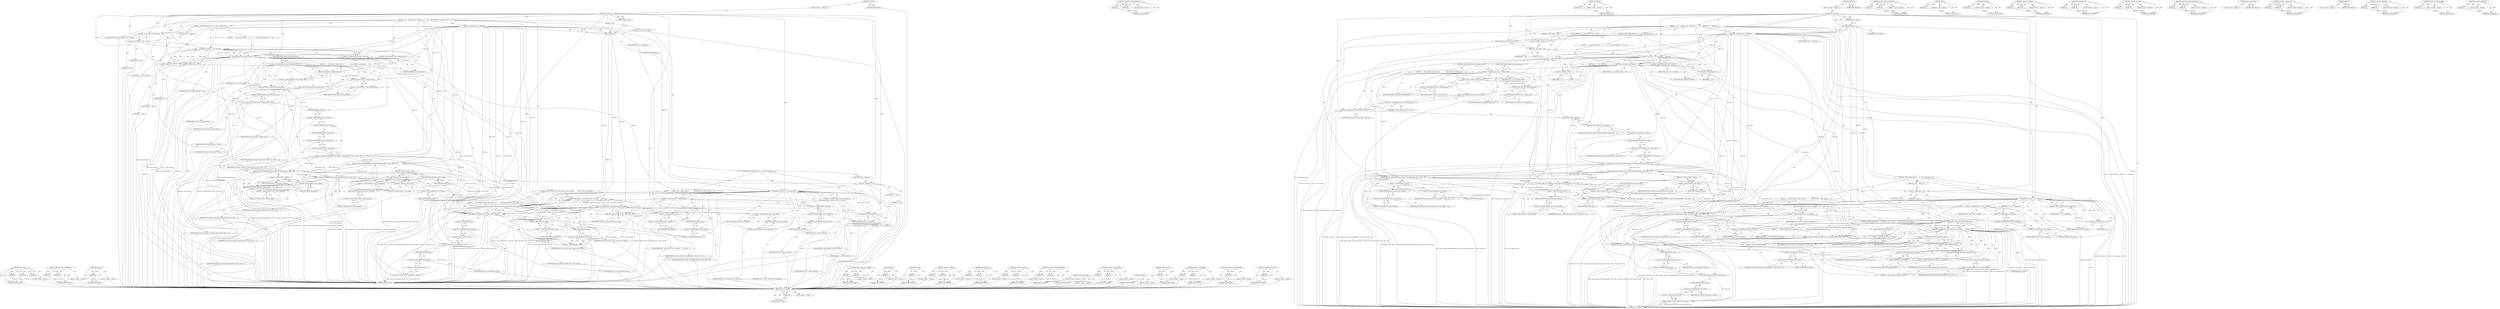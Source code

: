 digraph "&lt;operator&gt;.addressOf" {
vulnerable_248 [label=<(METHOD,usb_bus_release)>];
vulnerable_249 [label=<(PARAM,p1)>];
vulnerable_250 [label=<(BLOCK,&lt;empty&gt;,&lt;empty&gt;)>];
vulnerable_251 [label=<(METHOD_RETURN,ANY)>];
vulnerable_202 [label=<(METHOD,&lt;operator&gt;.indirectFieldAccess)>];
vulnerable_203 [label=<(PARAM,p1)>];
vulnerable_204 [label=<(PARAM,p2)>];
vulnerable_205 [label=<(BLOCK,&lt;empty&gt;,&lt;empty&gt;)>];
vulnerable_206 [label=<(METHOD_RETURN,ANY)>];
vulnerable_225 [label=<(METHOD,timer_free)>];
vulnerable_226 [label=<(PARAM,p1)>];
vulnerable_227 [label=<(BLOCK,&lt;empty&gt;,&lt;empty&gt;)>];
vulnerable_228 [label=<(METHOD_RETURN,ANY)>];
vulnerable_6 [label=<(METHOD,&lt;global&gt;)<SUB>1</SUB>>];
vulnerable_7 [label=<(BLOCK,&lt;empty&gt;,&lt;empty&gt;)<SUB>1</SUB>>];
vulnerable_8 [label=<(METHOD,usb_xhci_exit)<SUB>1</SUB>>];
vulnerable_9 [label=<(PARAM,PCIDevice *dev)<SUB>1</SUB>>];
vulnerable_10 [label=<(BLOCK,{
    int i;
    XHCIState *xhci = XHCI(dev);

...,{
    int i;
    XHCIState *xhci = XHCI(dev);

...)<SUB>2</SUB>>];
vulnerable_11 [label="<(LOCAL,int i: int)<SUB>3</SUB>>"];
vulnerable_12 [label="<(LOCAL,XHCIState* xhci: XHCIState*)<SUB>4</SUB>>"];
vulnerable_13 [label=<(&lt;operator&gt;.assignment,*xhci = XHCI(dev))<SUB>4</SUB>>];
vulnerable_14 [label=<(IDENTIFIER,xhci,*xhci = XHCI(dev))<SUB>4</SUB>>];
vulnerable_15 [label=<(XHCI,XHCI(dev))<SUB>4</SUB>>];
vulnerable_16 [label=<(IDENTIFIER,dev,XHCI(dev))<SUB>4</SUB>>];
vulnerable_17 [label=<(trace_usb_xhci_exit,trace_usb_xhci_exit())<SUB>6</SUB>>];
vulnerable_18 [label=<(CONTROL_STRUCTURE,FOR,for (i = 0;i &lt; xhci-&gt;numslots;i++))<SUB>8</SUB>>];
vulnerable_19 [label=<(BLOCK,&lt;empty&gt;,&lt;empty&gt;)<SUB>8</SUB>>];
vulnerable_20 [label=<(&lt;operator&gt;.assignment,i = 0)<SUB>8</SUB>>];
vulnerable_21 [label=<(IDENTIFIER,i,i = 0)<SUB>8</SUB>>];
vulnerable_22 [label=<(LITERAL,0,i = 0)<SUB>8</SUB>>];
vulnerable_23 [label=<(&lt;operator&gt;.lessThan,i &lt; xhci-&gt;numslots)<SUB>8</SUB>>];
vulnerable_24 [label=<(IDENTIFIER,i,i &lt; xhci-&gt;numslots)<SUB>8</SUB>>];
vulnerable_25 [label=<(&lt;operator&gt;.indirectFieldAccess,xhci-&gt;numslots)<SUB>8</SUB>>];
vulnerable_26 [label=<(IDENTIFIER,xhci,i &lt; xhci-&gt;numslots)<SUB>8</SUB>>];
vulnerable_27 [label=<(FIELD_IDENTIFIER,numslots,numslots)<SUB>8</SUB>>];
vulnerable_28 [label=<(&lt;operator&gt;.postIncrement,i++)<SUB>8</SUB>>];
vulnerable_29 [label=<(IDENTIFIER,i,i++)<SUB>8</SUB>>];
vulnerable_30 [label=<(BLOCK,{
        xhci_disable_slot(xhci, i + 1);
    },{
        xhci_disable_slot(xhci, i + 1);
    })<SUB>8</SUB>>];
vulnerable_31 [label=<(xhci_disable_slot,xhci_disable_slot(xhci, i + 1))<SUB>9</SUB>>];
vulnerable_32 [label=<(IDENTIFIER,xhci,xhci_disable_slot(xhci, i + 1))<SUB>9</SUB>>];
vulnerable_33 [label=<(&lt;operator&gt;.addition,i + 1)<SUB>9</SUB>>];
vulnerable_34 [label=<(IDENTIFIER,i,i + 1)<SUB>9</SUB>>];
vulnerable_35 [label=<(LITERAL,1,i + 1)<SUB>9</SUB>>];
vulnerable_36 [label=<(CONTROL_STRUCTURE,IF,if (xhci-&gt;mfwrap_timer))<SUB>12</SUB>>];
vulnerable_37 [label=<(&lt;operator&gt;.indirectFieldAccess,xhci-&gt;mfwrap_timer)<SUB>12</SUB>>];
vulnerable_38 [label=<(IDENTIFIER,xhci,if (xhci-&gt;mfwrap_timer))<SUB>12</SUB>>];
vulnerable_39 [label=<(FIELD_IDENTIFIER,mfwrap_timer,mfwrap_timer)<SUB>12</SUB>>];
vulnerable_40 [label=<(BLOCK,{
        timer_del(xhci-&gt;mfwrap_timer);
      ...,{
        timer_del(xhci-&gt;mfwrap_timer);
      ...)<SUB>12</SUB>>];
vulnerable_41 [label=<(timer_del,timer_del(xhci-&gt;mfwrap_timer))<SUB>13</SUB>>];
vulnerable_42 [label=<(&lt;operator&gt;.indirectFieldAccess,xhci-&gt;mfwrap_timer)<SUB>13</SUB>>];
vulnerable_43 [label=<(IDENTIFIER,xhci,timer_del(xhci-&gt;mfwrap_timer))<SUB>13</SUB>>];
vulnerable_44 [label=<(FIELD_IDENTIFIER,mfwrap_timer,mfwrap_timer)<SUB>13</SUB>>];
vulnerable_45 [label=<(timer_free,timer_free(xhci-&gt;mfwrap_timer))<SUB>14</SUB>>];
vulnerable_46 [label=<(&lt;operator&gt;.indirectFieldAccess,xhci-&gt;mfwrap_timer)<SUB>14</SUB>>];
vulnerable_47 [label=<(IDENTIFIER,xhci,timer_free(xhci-&gt;mfwrap_timer))<SUB>14</SUB>>];
vulnerable_48 [label=<(FIELD_IDENTIFIER,mfwrap_timer,mfwrap_timer)<SUB>14</SUB>>];
vulnerable_49 [label=<(&lt;operator&gt;.assignment,xhci-&gt;mfwrap_timer = NULL)<SUB>15</SUB>>];
vulnerable_50 [label=<(&lt;operator&gt;.indirectFieldAccess,xhci-&gt;mfwrap_timer)<SUB>15</SUB>>];
vulnerable_51 [label=<(IDENTIFIER,xhci,xhci-&gt;mfwrap_timer = NULL)<SUB>15</SUB>>];
vulnerable_52 [label=<(FIELD_IDENTIFIER,mfwrap_timer,mfwrap_timer)<SUB>15</SUB>>];
vulnerable_53 [label=<(IDENTIFIER,NULL,xhci-&gt;mfwrap_timer = NULL)<SUB>15</SUB>>];
vulnerable_54 [label=<(memory_region_del_subregion,memory_region_del_subregion(&amp;xhci-&gt;mem, &amp;xhci-&gt;...)<SUB>18</SUB>>];
vulnerable_55 [label=<(&lt;operator&gt;.addressOf,&amp;xhci-&gt;mem)<SUB>18</SUB>>];
vulnerable_56 [label=<(&lt;operator&gt;.indirectFieldAccess,xhci-&gt;mem)<SUB>18</SUB>>];
vulnerable_57 [label=<(IDENTIFIER,xhci,memory_region_del_subregion(&amp;xhci-&gt;mem, &amp;xhci-&gt;...)<SUB>18</SUB>>];
vulnerable_58 [label=<(FIELD_IDENTIFIER,mem,mem)<SUB>18</SUB>>];
vulnerable_59 [label=<(&lt;operator&gt;.addressOf,&amp;xhci-&gt;mem_cap)<SUB>18</SUB>>];
vulnerable_60 [label=<(&lt;operator&gt;.indirectFieldAccess,xhci-&gt;mem_cap)<SUB>18</SUB>>];
vulnerable_61 [label=<(IDENTIFIER,xhci,memory_region_del_subregion(&amp;xhci-&gt;mem, &amp;xhci-&gt;...)<SUB>18</SUB>>];
vulnerable_62 [label=<(FIELD_IDENTIFIER,mem_cap,mem_cap)<SUB>18</SUB>>];
vulnerable_63 [label=<(memory_region_del_subregion,memory_region_del_subregion(&amp;xhci-&gt;mem, &amp;xhci-&gt;...)<SUB>19</SUB>>];
vulnerable_64 [label=<(&lt;operator&gt;.addressOf,&amp;xhci-&gt;mem)<SUB>19</SUB>>];
vulnerable_65 [label=<(&lt;operator&gt;.indirectFieldAccess,xhci-&gt;mem)<SUB>19</SUB>>];
vulnerable_66 [label=<(IDENTIFIER,xhci,memory_region_del_subregion(&amp;xhci-&gt;mem, &amp;xhci-&gt;...)<SUB>19</SUB>>];
vulnerable_67 [label=<(FIELD_IDENTIFIER,mem,mem)<SUB>19</SUB>>];
vulnerable_68 [label=<(&lt;operator&gt;.addressOf,&amp;xhci-&gt;mem_oper)<SUB>19</SUB>>];
vulnerable_69 [label=<(&lt;operator&gt;.indirectFieldAccess,xhci-&gt;mem_oper)<SUB>19</SUB>>];
vulnerable_70 [label=<(IDENTIFIER,xhci,memory_region_del_subregion(&amp;xhci-&gt;mem, &amp;xhci-&gt;...)<SUB>19</SUB>>];
vulnerable_71 [label=<(FIELD_IDENTIFIER,mem_oper,mem_oper)<SUB>19</SUB>>];
vulnerable_72 [label=<(memory_region_del_subregion,memory_region_del_subregion(&amp;xhci-&gt;mem, &amp;xhci-&gt;...)<SUB>20</SUB>>];
vulnerable_73 [label=<(&lt;operator&gt;.addressOf,&amp;xhci-&gt;mem)<SUB>20</SUB>>];
vulnerable_74 [label=<(&lt;operator&gt;.indirectFieldAccess,xhci-&gt;mem)<SUB>20</SUB>>];
vulnerable_75 [label=<(IDENTIFIER,xhci,memory_region_del_subregion(&amp;xhci-&gt;mem, &amp;xhci-&gt;...)<SUB>20</SUB>>];
vulnerable_76 [label=<(FIELD_IDENTIFIER,mem,mem)<SUB>20</SUB>>];
vulnerable_77 [label=<(&lt;operator&gt;.addressOf,&amp;xhci-&gt;mem_runtime)<SUB>20</SUB>>];
vulnerable_78 [label=<(&lt;operator&gt;.indirectFieldAccess,xhci-&gt;mem_runtime)<SUB>20</SUB>>];
vulnerable_79 [label=<(IDENTIFIER,xhci,memory_region_del_subregion(&amp;xhci-&gt;mem, &amp;xhci-&gt;...)<SUB>20</SUB>>];
vulnerable_80 [label=<(FIELD_IDENTIFIER,mem_runtime,mem_runtime)<SUB>20</SUB>>];
vulnerable_81 [label=<(memory_region_del_subregion,memory_region_del_subregion(&amp;xhci-&gt;mem, &amp;xhci-&gt;...)<SUB>21</SUB>>];
vulnerable_82 [label=<(&lt;operator&gt;.addressOf,&amp;xhci-&gt;mem)<SUB>21</SUB>>];
vulnerable_83 [label=<(&lt;operator&gt;.indirectFieldAccess,xhci-&gt;mem)<SUB>21</SUB>>];
vulnerable_84 [label=<(IDENTIFIER,xhci,memory_region_del_subregion(&amp;xhci-&gt;mem, &amp;xhci-&gt;...)<SUB>21</SUB>>];
vulnerable_85 [label=<(FIELD_IDENTIFIER,mem,mem)<SUB>21</SUB>>];
vulnerable_86 [label=<(&lt;operator&gt;.addressOf,&amp;xhci-&gt;mem_doorbell)<SUB>21</SUB>>];
vulnerable_87 [label=<(&lt;operator&gt;.indirectFieldAccess,xhci-&gt;mem_doorbell)<SUB>21</SUB>>];
vulnerable_88 [label=<(IDENTIFIER,xhci,memory_region_del_subregion(&amp;xhci-&gt;mem, &amp;xhci-&gt;...)<SUB>21</SUB>>];
vulnerable_89 [label=<(FIELD_IDENTIFIER,mem_doorbell,mem_doorbell)<SUB>21</SUB>>];
vulnerable_90 [label=<(CONTROL_STRUCTURE,FOR,for (i = 0;i &lt; xhci-&gt;numports;i++))<SUB>23</SUB>>];
vulnerable_91 [label=<(BLOCK,&lt;empty&gt;,&lt;empty&gt;)<SUB>23</SUB>>];
vulnerable_92 [label=<(&lt;operator&gt;.assignment,i = 0)<SUB>23</SUB>>];
vulnerable_93 [label=<(IDENTIFIER,i,i = 0)<SUB>23</SUB>>];
vulnerable_94 [label=<(LITERAL,0,i = 0)<SUB>23</SUB>>];
vulnerable_95 [label=<(&lt;operator&gt;.lessThan,i &lt; xhci-&gt;numports)<SUB>23</SUB>>];
vulnerable_96 [label=<(IDENTIFIER,i,i &lt; xhci-&gt;numports)<SUB>23</SUB>>];
vulnerable_97 [label=<(&lt;operator&gt;.indirectFieldAccess,xhci-&gt;numports)<SUB>23</SUB>>];
vulnerable_98 [label=<(IDENTIFIER,xhci,i &lt; xhci-&gt;numports)<SUB>23</SUB>>];
vulnerable_99 [label=<(FIELD_IDENTIFIER,numports,numports)<SUB>23</SUB>>];
vulnerable_100 [label=<(&lt;operator&gt;.postIncrement,i++)<SUB>23</SUB>>];
vulnerable_101 [label=<(IDENTIFIER,i,i++)<SUB>23</SUB>>];
vulnerable_102 [label=<(BLOCK,{
        XHCIPort *port = &amp;xhci-&gt;ports[i];
   ...,{
        XHCIPort *port = &amp;xhci-&gt;ports[i];
   ...)<SUB>23</SUB>>];
vulnerable_103 [label="<(LOCAL,XHCIPort* port: XHCIPort*)<SUB>24</SUB>>"];
vulnerable_104 [label=<(&lt;operator&gt;.assignment,*port = &amp;xhci-&gt;ports[i])<SUB>24</SUB>>];
vulnerable_105 [label=<(IDENTIFIER,port,*port = &amp;xhci-&gt;ports[i])<SUB>24</SUB>>];
vulnerable_106 [label=<(&lt;operator&gt;.addressOf,&amp;xhci-&gt;ports[i])<SUB>24</SUB>>];
vulnerable_107 [label=<(&lt;operator&gt;.indirectIndexAccess,xhci-&gt;ports[i])<SUB>24</SUB>>];
vulnerable_108 [label=<(&lt;operator&gt;.indirectFieldAccess,xhci-&gt;ports)<SUB>24</SUB>>];
vulnerable_109 [label=<(IDENTIFIER,xhci,*port = &amp;xhci-&gt;ports[i])<SUB>24</SUB>>];
vulnerable_110 [label=<(FIELD_IDENTIFIER,ports,ports)<SUB>24</SUB>>];
vulnerable_111 [label=<(IDENTIFIER,i,*port = &amp;xhci-&gt;ports[i])<SUB>24</SUB>>];
vulnerable_112 [label=<(memory_region_del_subregion,memory_region_del_subregion(&amp;xhci-&gt;mem, &amp;port-&gt;...)<SUB>25</SUB>>];
vulnerable_113 [label=<(&lt;operator&gt;.addressOf,&amp;xhci-&gt;mem)<SUB>25</SUB>>];
vulnerable_114 [label=<(&lt;operator&gt;.indirectFieldAccess,xhci-&gt;mem)<SUB>25</SUB>>];
vulnerable_115 [label=<(IDENTIFIER,xhci,memory_region_del_subregion(&amp;xhci-&gt;mem, &amp;port-&gt;...)<SUB>25</SUB>>];
vulnerable_116 [label=<(FIELD_IDENTIFIER,mem,mem)<SUB>25</SUB>>];
vulnerable_117 [label=<(&lt;operator&gt;.addressOf,&amp;port-&gt;mem)<SUB>25</SUB>>];
vulnerable_118 [label=<(&lt;operator&gt;.indirectFieldAccess,port-&gt;mem)<SUB>25</SUB>>];
vulnerable_119 [label=<(IDENTIFIER,port,memory_region_del_subregion(&amp;xhci-&gt;mem, &amp;port-&gt;...)<SUB>25</SUB>>];
vulnerable_120 [label=<(FIELD_IDENTIFIER,mem,mem)<SUB>25</SUB>>];
vulnerable_121 [label=<(CONTROL_STRUCTURE,IF,if (dev-&gt;msix_table &amp;&amp; dev-&gt;msix_pba
         &amp;&amp; dev-&gt;msix_entry_used))<SUB>29</SUB>>];
vulnerable_122 [label=<(&lt;operator&gt;.logicalAnd,dev-&gt;msix_table &amp;&amp; dev-&gt;msix_pba
         &amp;&amp; de...)<SUB>29</SUB>>];
vulnerable_123 [label=<(&lt;operator&gt;.logicalAnd,dev-&gt;msix_table &amp;&amp; dev-&gt;msix_pba)<SUB>29</SUB>>];
vulnerable_124 [label=<(&lt;operator&gt;.indirectFieldAccess,dev-&gt;msix_table)<SUB>29</SUB>>];
vulnerable_125 [label=<(IDENTIFIER,dev,dev-&gt;msix_table &amp;&amp; dev-&gt;msix_pba)<SUB>29</SUB>>];
vulnerable_126 [label=<(FIELD_IDENTIFIER,msix_table,msix_table)<SUB>29</SUB>>];
vulnerable_127 [label=<(&lt;operator&gt;.indirectFieldAccess,dev-&gt;msix_pba)<SUB>29</SUB>>];
vulnerable_128 [label=<(IDENTIFIER,dev,dev-&gt;msix_table &amp;&amp; dev-&gt;msix_pba)<SUB>29</SUB>>];
vulnerable_129 [label=<(FIELD_IDENTIFIER,msix_pba,msix_pba)<SUB>29</SUB>>];
vulnerable_130 [label=<(&lt;operator&gt;.indirectFieldAccess,dev-&gt;msix_entry_used)<SUB>30</SUB>>];
vulnerable_131 [label=<(IDENTIFIER,dev,dev-&gt;msix_table &amp;&amp; dev-&gt;msix_pba
         &amp;&amp; de...)<SUB>30</SUB>>];
vulnerable_132 [label=<(FIELD_IDENTIFIER,msix_entry_used,msix_entry_used)<SUB>30</SUB>>];
vulnerable_133 [label=<(BLOCK,{
        memory_region_del_subregion(&amp;xhci-&gt;me...,{
        memory_region_del_subregion(&amp;xhci-&gt;me...)<SUB>30</SUB>>];
vulnerable_134 [label=<(memory_region_del_subregion,memory_region_del_subregion(&amp;xhci-&gt;mem, &amp;dev-&gt;m...)<SUB>31</SUB>>];
vulnerable_135 [label=<(&lt;operator&gt;.addressOf,&amp;xhci-&gt;mem)<SUB>31</SUB>>];
vulnerable_136 [label=<(&lt;operator&gt;.indirectFieldAccess,xhci-&gt;mem)<SUB>31</SUB>>];
vulnerable_137 [label=<(IDENTIFIER,xhci,memory_region_del_subregion(&amp;xhci-&gt;mem, &amp;dev-&gt;m...)<SUB>31</SUB>>];
vulnerable_138 [label=<(FIELD_IDENTIFIER,mem,mem)<SUB>31</SUB>>];
vulnerable_139 [label=<(&lt;operator&gt;.addressOf,&amp;dev-&gt;msix_table_mmio)<SUB>31</SUB>>];
vulnerable_140 [label=<(&lt;operator&gt;.indirectFieldAccess,dev-&gt;msix_table_mmio)<SUB>31</SUB>>];
vulnerable_141 [label=<(IDENTIFIER,dev,memory_region_del_subregion(&amp;xhci-&gt;mem, &amp;dev-&gt;m...)<SUB>31</SUB>>];
vulnerable_142 [label=<(FIELD_IDENTIFIER,msix_table_mmio,msix_table_mmio)<SUB>31</SUB>>];
vulnerable_143 [label=<(memory_region_del_subregion,memory_region_del_subregion(&amp;xhci-&gt;mem, &amp;dev-&gt;m...)<SUB>32</SUB>>];
vulnerable_144 [label=<(&lt;operator&gt;.addressOf,&amp;xhci-&gt;mem)<SUB>32</SUB>>];
vulnerable_145 [label=<(&lt;operator&gt;.indirectFieldAccess,xhci-&gt;mem)<SUB>32</SUB>>];
vulnerable_146 [label=<(IDENTIFIER,xhci,memory_region_del_subregion(&amp;xhci-&gt;mem, &amp;dev-&gt;m...)<SUB>32</SUB>>];
vulnerable_147 [label=<(FIELD_IDENTIFIER,mem,mem)<SUB>32</SUB>>];
vulnerable_148 [label=<(&lt;operator&gt;.addressOf,&amp;dev-&gt;msix_pba_mmio)<SUB>32</SUB>>];
vulnerable_149 [label=<(&lt;operator&gt;.indirectFieldAccess,dev-&gt;msix_pba_mmio)<SUB>32</SUB>>];
vulnerable_150 [label=<(IDENTIFIER,dev,memory_region_del_subregion(&amp;xhci-&gt;mem, &amp;dev-&gt;m...)<SUB>32</SUB>>];
vulnerable_151 [label=<(FIELD_IDENTIFIER,msix_pba_mmio,msix_pba_mmio)<SUB>32</SUB>>];
vulnerable_152 [label=<(usb_bus_release,usb_bus_release(&amp;xhci-&gt;bus))<SUB>35</SUB>>];
vulnerable_153 [label=<(&lt;operator&gt;.addressOf,&amp;xhci-&gt;bus)<SUB>35</SUB>>];
vulnerable_154 [label=<(&lt;operator&gt;.indirectFieldAccess,xhci-&gt;bus)<SUB>35</SUB>>];
vulnerable_155 [label=<(IDENTIFIER,xhci,usb_bus_release(&amp;xhci-&gt;bus))<SUB>35</SUB>>];
vulnerable_156 [label=<(FIELD_IDENTIFIER,bus,bus)<SUB>35</SUB>>];
vulnerable_157 [label=<(usb_bus_release,usb_bus_release(&amp;xhci-&gt;bus))<SUB>36</SUB>>];
vulnerable_158 [label=<(&lt;operator&gt;.addressOf,&amp;xhci-&gt;bus)<SUB>36</SUB>>];
vulnerable_159 [label=<(&lt;operator&gt;.indirectFieldAccess,xhci-&gt;bus)<SUB>36</SUB>>];
vulnerable_160 [label=<(IDENTIFIER,xhci,usb_bus_release(&amp;xhci-&gt;bus))<SUB>36</SUB>>];
vulnerable_161 [label=<(FIELD_IDENTIFIER,bus,bus)<SUB>36</SUB>>];
vulnerable_162 [label=<(METHOD_RETURN,void)<SUB>1</SUB>>];
vulnerable_164 [label=<(METHOD_RETURN,ANY)<SUB>1</SUB>>];
vulnerable_229 [label=<(METHOD,memory_region_del_subregion)>];
vulnerable_230 [label=<(PARAM,p1)>];
vulnerable_231 [label=<(PARAM,p2)>];
vulnerable_232 [label=<(BLOCK,&lt;empty&gt;,&lt;empty&gt;)>];
vulnerable_233 [label=<(METHOD_RETURN,ANY)>];
vulnerable_190 [label=<(METHOD,XHCI)>];
vulnerable_191 [label=<(PARAM,p1)>];
vulnerable_192 [label=<(BLOCK,&lt;empty&gt;,&lt;empty&gt;)>];
vulnerable_193 [label=<(METHOD_RETURN,ANY)>];
vulnerable_221 [label=<(METHOD,timer_del)>];
vulnerable_222 [label=<(PARAM,p1)>];
vulnerable_223 [label=<(BLOCK,&lt;empty&gt;,&lt;empty&gt;)>];
vulnerable_224 [label=<(METHOD_RETURN,ANY)>];
vulnerable_216 [label=<(METHOD,&lt;operator&gt;.addition)>];
vulnerable_217 [label=<(PARAM,p1)>];
vulnerable_218 [label=<(PARAM,p2)>];
vulnerable_219 [label=<(BLOCK,&lt;empty&gt;,&lt;empty&gt;)>];
vulnerable_220 [label=<(METHOD_RETURN,ANY)>];
vulnerable_211 [label=<(METHOD,xhci_disable_slot)>];
vulnerable_212 [label=<(PARAM,p1)>];
vulnerable_213 [label=<(PARAM,p2)>];
vulnerable_214 [label=<(BLOCK,&lt;empty&gt;,&lt;empty&gt;)>];
vulnerable_215 [label=<(METHOD_RETURN,ANY)>];
vulnerable_197 [label=<(METHOD,&lt;operator&gt;.lessThan)>];
vulnerable_198 [label=<(PARAM,p1)>];
vulnerable_199 [label=<(PARAM,p2)>];
vulnerable_200 [label=<(BLOCK,&lt;empty&gt;,&lt;empty&gt;)>];
vulnerable_201 [label=<(METHOD_RETURN,ANY)>];
vulnerable_238 [label=<(METHOD,&lt;operator&gt;.indirectIndexAccess)>];
vulnerable_239 [label=<(PARAM,p1)>];
vulnerable_240 [label=<(PARAM,p2)>];
vulnerable_241 [label=<(BLOCK,&lt;empty&gt;,&lt;empty&gt;)>];
vulnerable_242 [label=<(METHOD_RETURN,ANY)>];
vulnerable_194 [label=<(METHOD,trace_usb_xhci_exit)>];
vulnerable_195 [label=<(BLOCK,&lt;empty&gt;,&lt;empty&gt;)>];
vulnerable_196 [label=<(METHOD_RETURN,ANY)>];
vulnerable_185 [label=<(METHOD,&lt;operator&gt;.assignment)>];
vulnerable_186 [label=<(PARAM,p1)>];
vulnerable_187 [label=<(PARAM,p2)>];
vulnerable_188 [label=<(BLOCK,&lt;empty&gt;,&lt;empty&gt;)>];
vulnerable_189 [label=<(METHOD_RETURN,ANY)>];
vulnerable_179 [label=<(METHOD,&lt;global&gt;)<SUB>1</SUB>>];
vulnerable_180 [label=<(BLOCK,&lt;empty&gt;,&lt;empty&gt;)>];
vulnerable_181 [label=<(METHOD_RETURN,ANY)>];
vulnerable_243 [label=<(METHOD,&lt;operator&gt;.logicalAnd)>];
vulnerable_244 [label=<(PARAM,p1)>];
vulnerable_245 [label=<(PARAM,p2)>];
vulnerable_246 [label=<(BLOCK,&lt;empty&gt;,&lt;empty&gt;)>];
vulnerable_247 [label=<(METHOD_RETURN,ANY)>];
vulnerable_207 [label=<(METHOD,&lt;operator&gt;.postIncrement)>];
vulnerable_208 [label=<(PARAM,p1)>];
vulnerable_209 [label=<(BLOCK,&lt;empty&gt;,&lt;empty&gt;)>];
vulnerable_210 [label=<(METHOD_RETURN,ANY)>];
vulnerable_234 [label=<(METHOD,&lt;operator&gt;.addressOf)>];
vulnerable_235 [label=<(PARAM,p1)>];
vulnerable_236 [label=<(BLOCK,&lt;empty&gt;,&lt;empty&gt;)>];
vulnerable_237 [label=<(METHOD_RETURN,ANY)>];
fixed_240 [label=<(METHOD,msix_uninit)>];
fixed_241 [label=<(PARAM,p1)>];
fixed_242 [label=<(PARAM,p2)>];
fixed_243 [label=<(PARAM,p3)>];
fixed_244 [label=<(BLOCK,&lt;empty&gt;,&lt;empty&gt;)>];
fixed_245 [label=<(METHOD_RETURN,ANY)>];
fixed_194 [label=<(METHOD,&lt;operator&gt;.indirectFieldAccess)>];
fixed_195 [label=<(PARAM,p1)>];
fixed_196 [label=<(PARAM,p2)>];
fixed_197 [label=<(BLOCK,&lt;empty&gt;,&lt;empty&gt;)>];
fixed_198 [label=<(METHOD_RETURN,ANY)>];
fixed_217 [label=<(METHOD,timer_free)>];
fixed_218 [label=<(PARAM,p1)>];
fixed_219 [label=<(BLOCK,&lt;empty&gt;,&lt;empty&gt;)>];
fixed_220 [label=<(METHOD_RETURN,ANY)>];
fixed_6 [label=<(METHOD,&lt;global&gt;)<SUB>1</SUB>>];
fixed_7 [label=<(BLOCK,&lt;empty&gt;,&lt;empty&gt;)<SUB>1</SUB>>];
fixed_8 [label=<(METHOD,usb_xhci_exit)<SUB>1</SUB>>];
fixed_9 [label=<(PARAM,PCIDevice *dev)<SUB>1</SUB>>];
fixed_10 [label=<(BLOCK,{
    int i;
    XHCIState *xhci = XHCI(dev);

...,{
    int i;
    XHCIState *xhci = XHCI(dev);

...)<SUB>2</SUB>>];
fixed_11 [label="<(LOCAL,int i: int)<SUB>3</SUB>>"];
fixed_12 [label="<(LOCAL,XHCIState* xhci: XHCIState*)<SUB>4</SUB>>"];
fixed_13 [label=<(&lt;operator&gt;.assignment,*xhci = XHCI(dev))<SUB>4</SUB>>];
fixed_14 [label=<(IDENTIFIER,xhci,*xhci = XHCI(dev))<SUB>4</SUB>>];
fixed_15 [label=<(XHCI,XHCI(dev))<SUB>4</SUB>>];
fixed_16 [label=<(IDENTIFIER,dev,XHCI(dev))<SUB>4</SUB>>];
fixed_17 [label=<(trace_usb_xhci_exit,trace_usb_xhci_exit())<SUB>6</SUB>>];
fixed_18 [label=<(CONTROL_STRUCTURE,FOR,for (i = 0;i &lt; xhci-&gt;numslots;i++))<SUB>8</SUB>>];
fixed_19 [label=<(BLOCK,&lt;empty&gt;,&lt;empty&gt;)<SUB>8</SUB>>];
fixed_20 [label=<(&lt;operator&gt;.assignment,i = 0)<SUB>8</SUB>>];
fixed_21 [label=<(IDENTIFIER,i,i = 0)<SUB>8</SUB>>];
fixed_22 [label=<(LITERAL,0,i = 0)<SUB>8</SUB>>];
fixed_23 [label=<(&lt;operator&gt;.lessThan,i &lt; xhci-&gt;numslots)<SUB>8</SUB>>];
fixed_24 [label=<(IDENTIFIER,i,i &lt; xhci-&gt;numslots)<SUB>8</SUB>>];
fixed_25 [label=<(&lt;operator&gt;.indirectFieldAccess,xhci-&gt;numslots)<SUB>8</SUB>>];
fixed_26 [label=<(IDENTIFIER,xhci,i &lt; xhci-&gt;numslots)<SUB>8</SUB>>];
fixed_27 [label=<(FIELD_IDENTIFIER,numslots,numslots)<SUB>8</SUB>>];
fixed_28 [label=<(&lt;operator&gt;.postIncrement,i++)<SUB>8</SUB>>];
fixed_29 [label=<(IDENTIFIER,i,i++)<SUB>8</SUB>>];
fixed_30 [label=<(BLOCK,{
        xhci_disable_slot(xhci, i + 1);
    },{
        xhci_disable_slot(xhci, i + 1);
    })<SUB>8</SUB>>];
fixed_31 [label=<(xhci_disable_slot,xhci_disable_slot(xhci, i + 1))<SUB>9</SUB>>];
fixed_32 [label=<(IDENTIFIER,xhci,xhci_disable_slot(xhci, i + 1))<SUB>9</SUB>>];
fixed_33 [label=<(&lt;operator&gt;.addition,i + 1)<SUB>9</SUB>>];
fixed_34 [label=<(IDENTIFIER,i,i + 1)<SUB>9</SUB>>];
fixed_35 [label=<(LITERAL,1,i + 1)<SUB>9</SUB>>];
fixed_36 [label=<(CONTROL_STRUCTURE,IF,if (xhci-&gt;mfwrap_timer))<SUB>12</SUB>>];
fixed_37 [label=<(&lt;operator&gt;.indirectFieldAccess,xhci-&gt;mfwrap_timer)<SUB>12</SUB>>];
fixed_38 [label=<(IDENTIFIER,xhci,if (xhci-&gt;mfwrap_timer))<SUB>12</SUB>>];
fixed_39 [label=<(FIELD_IDENTIFIER,mfwrap_timer,mfwrap_timer)<SUB>12</SUB>>];
fixed_40 [label=<(BLOCK,{
        timer_del(xhci-&gt;mfwrap_timer);
      ...,{
        timer_del(xhci-&gt;mfwrap_timer);
      ...)<SUB>12</SUB>>];
fixed_41 [label=<(timer_del,timer_del(xhci-&gt;mfwrap_timer))<SUB>13</SUB>>];
fixed_42 [label=<(&lt;operator&gt;.indirectFieldAccess,xhci-&gt;mfwrap_timer)<SUB>13</SUB>>];
fixed_43 [label=<(IDENTIFIER,xhci,timer_del(xhci-&gt;mfwrap_timer))<SUB>13</SUB>>];
fixed_44 [label=<(FIELD_IDENTIFIER,mfwrap_timer,mfwrap_timer)<SUB>13</SUB>>];
fixed_45 [label=<(timer_free,timer_free(xhci-&gt;mfwrap_timer))<SUB>14</SUB>>];
fixed_46 [label=<(&lt;operator&gt;.indirectFieldAccess,xhci-&gt;mfwrap_timer)<SUB>14</SUB>>];
fixed_47 [label=<(IDENTIFIER,xhci,timer_free(xhci-&gt;mfwrap_timer))<SUB>14</SUB>>];
fixed_48 [label=<(FIELD_IDENTIFIER,mfwrap_timer,mfwrap_timer)<SUB>14</SUB>>];
fixed_49 [label=<(&lt;operator&gt;.assignment,xhci-&gt;mfwrap_timer = NULL)<SUB>15</SUB>>];
fixed_50 [label=<(&lt;operator&gt;.indirectFieldAccess,xhci-&gt;mfwrap_timer)<SUB>15</SUB>>];
fixed_51 [label=<(IDENTIFIER,xhci,xhci-&gt;mfwrap_timer = NULL)<SUB>15</SUB>>];
fixed_52 [label=<(FIELD_IDENTIFIER,mfwrap_timer,mfwrap_timer)<SUB>15</SUB>>];
fixed_53 [label=<(IDENTIFIER,NULL,xhci-&gt;mfwrap_timer = NULL)<SUB>15</SUB>>];
fixed_54 [label=<(memory_region_del_subregion,memory_region_del_subregion(&amp;xhci-&gt;mem, &amp;xhci-&gt;...)<SUB>18</SUB>>];
fixed_55 [label=<(&lt;operator&gt;.addressOf,&amp;xhci-&gt;mem)<SUB>18</SUB>>];
fixed_56 [label=<(&lt;operator&gt;.indirectFieldAccess,xhci-&gt;mem)<SUB>18</SUB>>];
fixed_57 [label=<(IDENTIFIER,xhci,memory_region_del_subregion(&amp;xhci-&gt;mem, &amp;xhci-&gt;...)<SUB>18</SUB>>];
fixed_58 [label=<(FIELD_IDENTIFIER,mem,mem)<SUB>18</SUB>>];
fixed_59 [label=<(&lt;operator&gt;.addressOf,&amp;xhci-&gt;mem_cap)<SUB>18</SUB>>];
fixed_60 [label=<(&lt;operator&gt;.indirectFieldAccess,xhci-&gt;mem_cap)<SUB>18</SUB>>];
fixed_61 [label=<(IDENTIFIER,xhci,memory_region_del_subregion(&amp;xhci-&gt;mem, &amp;xhci-&gt;...)<SUB>18</SUB>>];
fixed_62 [label=<(FIELD_IDENTIFIER,mem_cap,mem_cap)<SUB>18</SUB>>];
fixed_63 [label=<(memory_region_del_subregion,memory_region_del_subregion(&amp;xhci-&gt;mem, &amp;xhci-&gt;...)<SUB>19</SUB>>];
fixed_64 [label=<(&lt;operator&gt;.addressOf,&amp;xhci-&gt;mem)<SUB>19</SUB>>];
fixed_65 [label=<(&lt;operator&gt;.indirectFieldAccess,xhci-&gt;mem)<SUB>19</SUB>>];
fixed_66 [label=<(IDENTIFIER,xhci,memory_region_del_subregion(&amp;xhci-&gt;mem, &amp;xhci-&gt;...)<SUB>19</SUB>>];
fixed_67 [label=<(FIELD_IDENTIFIER,mem,mem)<SUB>19</SUB>>];
fixed_68 [label=<(&lt;operator&gt;.addressOf,&amp;xhci-&gt;mem_oper)<SUB>19</SUB>>];
fixed_69 [label=<(&lt;operator&gt;.indirectFieldAccess,xhci-&gt;mem_oper)<SUB>19</SUB>>];
fixed_70 [label=<(IDENTIFIER,xhci,memory_region_del_subregion(&amp;xhci-&gt;mem, &amp;xhci-&gt;...)<SUB>19</SUB>>];
fixed_71 [label=<(FIELD_IDENTIFIER,mem_oper,mem_oper)<SUB>19</SUB>>];
fixed_72 [label=<(memory_region_del_subregion,memory_region_del_subregion(&amp;xhci-&gt;mem, &amp;xhci-&gt;...)<SUB>20</SUB>>];
fixed_73 [label=<(&lt;operator&gt;.addressOf,&amp;xhci-&gt;mem)<SUB>20</SUB>>];
fixed_74 [label=<(&lt;operator&gt;.indirectFieldAccess,xhci-&gt;mem)<SUB>20</SUB>>];
fixed_75 [label=<(IDENTIFIER,xhci,memory_region_del_subregion(&amp;xhci-&gt;mem, &amp;xhci-&gt;...)<SUB>20</SUB>>];
fixed_76 [label=<(FIELD_IDENTIFIER,mem,mem)<SUB>20</SUB>>];
fixed_77 [label=<(&lt;operator&gt;.addressOf,&amp;xhci-&gt;mem_runtime)<SUB>20</SUB>>];
fixed_78 [label=<(&lt;operator&gt;.indirectFieldAccess,xhci-&gt;mem_runtime)<SUB>20</SUB>>];
fixed_79 [label=<(IDENTIFIER,xhci,memory_region_del_subregion(&amp;xhci-&gt;mem, &amp;xhci-&gt;...)<SUB>20</SUB>>];
fixed_80 [label=<(FIELD_IDENTIFIER,mem_runtime,mem_runtime)<SUB>20</SUB>>];
fixed_81 [label=<(memory_region_del_subregion,memory_region_del_subregion(&amp;xhci-&gt;mem, &amp;xhci-&gt;...)<SUB>21</SUB>>];
fixed_82 [label=<(&lt;operator&gt;.addressOf,&amp;xhci-&gt;mem)<SUB>21</SUB>>];
fixed_83 [label=<(&lt;operator&gt;.indirectFieldAccess,xhci-&gt;mem)<SUB>21</SUB>>];
fixed_84 [label=<(IDENTIFIER,xhci,memory_region_del_subregion(&amp;xhci-&gt;mem, &amp;xhci-&gt;...)<SUB>21</SUB>>];
fixed_85 [label=<(FIELD_IDENTIFIER,mem,mem)<SUB>21</SUB>>];
fixed_86 [label=<(&lt;operator&gt;.addressOf,&amp;xhci-&gt;mem_doorbell)<SUB>21</SUB>>];
fixed_87 [label=<(&lt;operator&gt;.indirectFieldAccess,xhci-&gt;mem_doorbell)<SUB>21</SUB>>];
fixed_88 [label=<(IDENTIFIER,xhci,memory_region_del_subregion(&amp;xhci-&gt;mem, &amp;xhci-&gt;...)<SUB>21</SUB>>];
fixed_89 [label=<(FIELD_IDENTIFIER,mem_doorbell,mem_doorbell)<SUB>21</SUB>>];
fixed_90 [label=<(CONTROL_STRUCTURE,FOR,for (i = 0;i &lt; xhci-&gt;numports;i++))<SUB>23</SUB>>];
fixed_91 [label=<(BLOCK,&lt;empty&gt;,&lt;empty&gt;)<SUB>23</SUB>>];
fixed_92 [label=<(&lt;operator&gt;.assignment,i = 0)<SUB>23</SUB>>];
fixed_93 [label=<(IDENTIFIER,i,i = 0)<SUB>23</SUB>>];
fixed_94 [label=<(LITERAL,0,i = 0)<SUB>23</SUB>>];
fixed_95 [label=<(&lt;operator&gt;.lessThan,i &lt; xhci-&gt;numports)<SUB>23</SUB>>];
fixed_96 [label=<(IDENTIFIER,i,i &lt; xhci-&gt;numports)<SUB>23</SUB>>];
fixed_97 [label=<(&lt;operator&gt;.indirectFieldAccess,xhci-&gt;numports)<SUB>23</SUB>>];
fixed_98 [label=<(IDENTIFIER,xhci,i &lt; xhci-&gt;numports)<SUB>23</SUB>>];
fixed_99 [label=<(FIELD_IDENTIFIER,numports,numports)<SUB>23</SUB>>];
fixed_100 [label=<(&lt;operator&gt;.postIncrement,i++)<SUB>23</SUB>>];
fixed_101 [label=<(IDENTIFIER,i,i++)<SUB>23</SUB>>];
fixed_102 [label=<(BLOCK,{
        XHCIPort *port = &amp;xhci-&gt;ports[i];
   ...,{
        XHCIPort *port = &amp;xhci-&gt;ports[i];
   ...)<SUB>23</SUB>>];
fixed_103 [label="<(LOCAL,XHCIPort* port: XHCIPort*)<SUB>24</SUB>>"];
fixed_104 [label=<(&lt;operator&gt;.assignment,*port = &amp;xhci-&gt;ports[i])<SUB>24</SUB>>];
fixed_105 [label=<(IDENTIFIER,port,*port = &amp;xhci-&gt;ports[i])<SUB>24</SUB>>];
fixed_106 [label=<(&lt;operator&gt;.addressOf,&amp;xhci-&gt;ports[i])<SUB>24</SUB>>];
fixed_107 [label=<(&lt;operator&gt;.indirectIndexAccess,xhci-&gt;ports[i])<SUB>24</SUB>>];
fixed_108 [label=<(&lt;operator&gt;.indirectFieldAccess,xhci-&gt;ports)<SUB>24</SUB>>];
fixed_109 [label=<(IDENTIFIER,xhci,*port = &amp;xhci-&gt;ports[i])<SUB>24</SUB>>];
fixed_110 [label=<(FIELD_IDENTIFIER,ports,ports)<SUB>24</SUB>>];
fixed_111 [label=<(IDENTIFIER,i,*port = &amp;xhci-&gt;ports[i])<SUB>24</SUB>>];
fixed_112 [label=<(memory_region_del_subregion,memory_region_del_subregion(&amp;xhci-&gt;mem, &amp;port-&gt;...)<SUB>25</SUB>>];
fixed_113 [label=<(&lt;operator&gt;.addressOf,&amp;xhci-&gt;mem)<SUB>25</SUB>>];
fixed_114 [label=<(&lt;operator&gt;.indirectFieldAccess,xhci-&gt;mem)<SUB>25</SUB>>];
fixed_115 [label=<(IDENTIFIER,xhci,memory_region_del_subregion(&amp;xhci-&gt;mem, &amp;port-&gt;...)<SUB>25</SUB>>];
fixed_116 [label=<(FIELD_IDENTIFIER,mem,mem)<SUB>25</SUB>>];
fixed_117 [label=<(&lt;operator&gt;.addressOf,&amp;port-&gt;mem)<SUB>25</SUB>>];
fixed_118 [label=<(&lt;operator&gt;.indirectFieldAccess,port-&gt;mem)<SUB>25</SUB>>];
fixed_119 [label=<(IDENTIFIER,port,memory_region_del_subregion(&amp;xhci-&gt;mem, &amp;port-&gt;...)<SUB>25</SUB>>];
fixed_120 [label=<(FIELD_IDENTIFIER,mem,mem)<SUB>25</SUB>>];
fixed_121 [label=<(CONTROL_STRUCTURE,IF,if (dev-&gt;msix_table &amp;&amp; dev-&gt;msix_pba
         &amp;&amp; dev-&gt;msix_entry_used))<SUB>29</SUB>>];
fixed_122 [label=<(&lt;operator&gt;.logicalAnd,dev-&gt;msix_table &amp;&amp; dev-&gt;msix_pba
         &amp;&amp; de...)<SUB>29</SUB>>];
fixed_123 [label=<(&lt;operator&gt;.logicalAnd,dev-&gt;msix_table &amp;&amp; dev-&gt;msix_pba)<SUB>29</SUB>>];
fixed_124 [label=<(&lt;operator&gt;.indirectFieldAccess,dev-&gt;msix_table)<SUB>29</SUB>>];
fixed_125 [label=<(IDENTIFIER,dev,dev-&gt;msix_table &amp;&amp; dev-&gt;msix_pba)<SUB>29</SUB>>];
fixed_126 [label=<(FIELD_IDENTIFIER,msix_table,msix_table)<SUB>29</SUB>>];
fixed_127 [label=<(&lt;operator&gt;.indirectFieldAccess,dev-&gt;msix_pba)<SUB>29</SUB>>];
fixed_128 [label=<(IDENTIFIER,dev,dev-&gt;msix_table &amp;&amp; dev-&gt;msix_pba)<SUB>29</SUB>>];
fixed_129 [label=<(FIELD_IDENTIFIER,msix_pba,msix_pba)<SUB>29</SUB>>];
fixed_130 [label=<(&lt;operator&gt;.indirectFieldAccess,dev-&gt;msix_entry_used)<SUB>30</SUB>>];
fixed_131 [label=<(IDENTIFIER,dev,dev-&gt;msix_table &amp;&amp; dev-&gt;msix_pba
         &amp;&amp; de...)<SUB>30</SUB>>];
fixed_132 [label=<(FIELD_IDENTIFIER,msix_entry_used,msix_entry_used)<SUB>30</SUB>>];
fixed_133 [label=<(BLOCK,{
        msix_uninit(dev, &amp;xhci-&gt;mem, &amp;xhci-&gt;m...,{
        msix_uninit(dev, &amp;xhci-&gt;mem, &amp;xhci-&gt;m...)<SUB>30</SUB>>];
fixed_134 [label=<(msix_uninit,msix_uninit(dev, &amp;xhci-&gt;mem, &amp;xhci-&gt;mem))<SUB>31</SUB>>];
fixed_135 [label=<(IDENTIFIER,dev,msix_uninit(dev, &amp;xhci-&gt;mem, &amp;xhci-&gt;mem))<SUB>31</SUB>>];
fixed_136 [label=<(&lt;operator&gt;.addressOf,&amp;xhci-&gt;mem)<SUB>31</SUB>>];
fixed_137 [label=<(&lt;operator&gt;.indirectFieldAccess,xhci-&gt;mem)<SUB>31</SUB>>];
fixed_138 [label=<(IDENTIFIER,xhci,msix_uninit(dev, &amp;xhci-&gt;mem, &amp;xhci-&gt;mem))<SUB>31</SUB>>];
fixed_139 [label=<(FIELD_IDENTIFIER,mem,mem)<SUB>31</SUB>>];
fixed_140 [label=<(&lt;operator&gt;.addressOf,&amp;xhci-&gt;mem)<SUB>31</SUB>>];
fixed_141 [label=<(&lt;operator&gt;.indirectFieldAccess,xhci-&gt;mem)<SUB>31</SUB>>];
fixed_142 [label=<(IDENTIFIER,xhci,msix_uninit(dev, &amp;xhci-&gt;mem, &amp;xhci-&gt;mem))<SUB>31</SUB>>];
fixed_143 [label=<(FIELD_IDENTIFIER,mem,mem)<SUB>31</SUB>>];
fixed_144 [label=<(usb_bus_release,usb_bus_release(&amp;xhci-&gt;bus))<SUB>34</SUB>>];
fixed_145 [label=<(&lt;operator&gt;.addressOf,&amp;xhci-&gt;bus)<SUB>34</SUB>>];
fixed_146 [label=<(&lt;operator&gt;.indirectFieldAccess,xhci-&gt;bus)<SUB>34</SUB>>];
fixed_147 [label=<(IDENTIFIER,xhci,usb_bus_release(&amp;xhci-&gt;bus))<SUB>34</SUB>>];
fixed_148 [label=<(FIELD_IDENTIFIER,bus,bus)<SUB>34</SUB>>];
fixed_149 [label=<(usb_bus_release,usb_bus_release(&amp;xhci-&gt;bus))<SUB>35</SUB>>];
fixed_150 [label=<(&lt;operator&gt;.addressOf,&amp;xhci-&gt;bus)<SUB>35</SUB>>];
fixed_151 [label=<(&lt;operator&gt;.indirectFieldAccess,xhci-&gt;bus)<SUB>35</SUB>>];
fixed_152 [label=<(IDENTIFIER,xhci,usb_bus_release(&amp;xhci-&gt;bus))<SUB>35</SUB>>];
fixed_153 [label=<(FIELD_IDENTIFIER,bus,bus)<SUB>35</SUB>>];
fixed_154 [label=<(METHOD_RETURN,void)<SUB>1</SUB>>];
fixed_156 [label=<(METHOD_RETURN,ANY)<SUB>1</SUB>>];
fixed_221 [label=<(METHOD,memory_region_del_subregion)>];
fixed_222 [label=<(PARAM,p1)>];
fixed_223 [label=<(PARAM,p2)>];
fixed_224 [label=<(BLOCK,&lt;empty&gt;,&lt;empty&gt;)>];
fixed_225 [label=<(METHOD_RETURN,ANY)>];
fixed_182 [label=<(METHOD,XHCI)>];
fixed_183 [label=<(PARAM,p1)>];
fixed_184 [label=<(BLOCK,&lt;empty&gt;,&lt;empty&gt;)>];
fixed_185 [label=<(METHOD_RETURN,ANY)>];
fixed_213 [label=<(METHOD,timer_del)>];
fixed_214 [label=<(PARAM,p1)>];
fixed_215 [label=<(BLOCK,&lt;empty&gt;,&lt;empty&gt;)>];
fixed_216 [label=<(METHOD_RETURN,ANY)>];
fixed_208 [label=<(METHOD,&lt;operator&gt;.addition)>];
fixed_209 [label=<(PARAM,p1)>];
fixed_210 [label=<(PARAM,p2)>];
fixed_211 [label=<(BLOCK,&lt;empty&gt;,&lt;empty&gt;)>];
fixed_212 [label=<(METHOD_RETURN,ANY)>];
fixed_203 [label=<(METHOD,xhci_disable_slot)>];
fixed_204 [label=<(PARAM,p1)>];
fixed_205 [label=<(PARAM,p2)>];
fixed_206 [label=<(BLOCK,&lt;empty&gt;,&lt;empty&gt;)>];
fixed_207 [label=<(METHOD_RETURN,ANY)>];
fixed_189 [label=<(METHOD,&lt;operator&gt;.lessThan)>];
fixed_190 [label=<(PARAM,p1)>];
fixed_191 [label=<(PARAM,p2)>];
fixed_192 [label=<(BLOCK,&lt;empty&gt;,&lt;empty&gt;)>];
fixed_193 [label=<(METHOD_RETURN,ANY)>];
fixed_230 [label=<(METHOD,&lt;operator&gt;.indirectIndexAccess)>];
fixed_231 [label=<(PARAM,p1)>];
fixed_232 [label=<(PARAM,p2)>];
fixed_233 [label=<(BLOCK,&lt;empty&gt;,&lt;empty&gt;)>];
fixed_234 [label=<(METHOD_RETURN,ANY)>];
fixed_186 [label=<(METHOD,trace_usb_xhci_exit)>];
fixed_187 [label=<(BLOCK,&lt;empty&gt;,&lt;empty&gt;)>];
fixed_188 [label=<(METHOD_RETURN,ANY)>];
fixed_177 [label=<(METHOD,&lt;operator&gt;.assignment)>];
fixed_178 [label=<(PARAM,p1)>];
fixed_179 [label=<(PARAM,p2)>];
fixed_180 [label=<(BLOCK,&lt;empty&gt;,&lt;empty&gt;)>];
fixed_181 [label=<(METHOD_RETURN,ANY)>];
fixed_171 [label=<(METHOD,&lt;global&gt;)<SUB>1</SUB>>];
fixed_172 [label=<(BLOCK,&lt;empty&gt;,&lt;empty&gt;)>];
fixed_173 [label=<(METHOD_RETURN,ANY)>];
fixed_246 [label=<(METHOD,usb_bus_release)>];
fixed_247 [label=<(PARAM,p1)>];
fixed_248 [label=<(BLOCK,&lt;empty&gt;,&lt;empty&gt;)>];
fixed_249 [label=<(METHOD_RETURN,ANY)>];
fixed_235 [label=<(METHOD,&lt;operator&gt;.logicalAnd)>];
fixed_236 [label=<(PARAM,p1)>];
fixed_237 [label=<(PARAM,p2)>];
fixed_238 [label=<(BLOCK,&lt;empty&gt;,&lt;empty&gt;)>];
fixed_239 [label=<(METHOD_RETURN,ANY)>];
fixed_199 [label=<(METHOD,&lt;operator&gt;.postIncrement)>];
fixed_200 [label=<(PARAM,p1)>];
fixed_201 [label=<(BLOCK,&lt;empty&gt;,&lt;empty&gt;)>];
fixed_202 [label=<(METHOD_RETURN,ANY)>];
fixed_226 [label=<(METHOD,&lt;operator&gt;.addressOf)>];
fixed_227 [label=<(PARAM,p1)>];
fixed_228 [label=<(BLOCK,&lt;empty&gt;,&lt;empty&gt;)>];
fixed_229 [label=<(METHOD_RETURN,ANY)>];
vulnerable_248 -> vulnerable_249  [key=0, label="AST: "];
vulnerable_248 -> vulnerable_249  [key=1, label="DDG: "];
vulnerable_248 -> vulnerable_250  [key=0, label="AST: "];
vulnerable_248 -> vulnerable_251  [key=0, label="AST: "];
vulnerable_248 -> vulnerable_251  [key=1, label="CFG: "];
vulnerable_249 -> vulnerable_251  [key=0, label="DDG: p1"];
vulnerable_202 -> vulnerable_203  [key=0, label="AST: "];
vulnerable_202 -> vulnerable_203  [key=1, label="DDG: "];
vulnerable_202 -> vulnerable_205  [key=0, label="AST: "];
vulnerable_202 -> vulnerable_204  [key=0, label="AST: "];
vulnerable_202 -> vulnerable_204  [key=1, label="DDG: "];
vulnerable_202 -> vulnerable_206  [key=0, label="AST: "];
vulnerable_202 -> vulnerable_206  [key=1, label="CFG: "];
vulnerable_203 -> vulnerable_206  [key=0, label="DDG: p1"];
vulnerable_204 -> vulnerable_206  [key=0, label="DDG: p2"];
vulnerable_225 -> vulnerable_226  [key=0, label="AST: "];
vulnerable_225 -> vulnerable_226  [key=1, label="DDG: "];
vulnerable_225 -> vulnerable_227  [key=0, label="AST: "];
vulnerable_225 -> vulnerable_228  [key=0, label="AST: "];
vulnerable_225 -> vulnerable_228  [key=1, label="CFG: "];
vulnerable_226 -> vulnerable_228  [key=0, label="DDG: p1"];
vulnerable_6 -> vulnerable_7  [key=0, label="AST: "];
vulnerable_6 -> vulnerable_164  [key=0, label="AST: "];
vulnerable_6 -> vulnerable_164  [key=1, label="CFG: "];
vulnerable_7 -> vulnerable_8  [key=0, label="AST: "];
vulnerable_8 -> vulnerable_9  [key=0, label="AST: "];
vulnerable_8 -> vulnerable_9  [key=1, label="DDG: "];
vulnerable_8 -> vulnerable_10  [key=0, label="AST: "];
vulnerable_8 -> vulnerable_162  [key=0, label="AST: "];
vulnerable_8 -> vulnerable_15  [key=0, label="CFG: "];
vulnerable_8 -> vulnerable_15  [key=1, label="DDG: "];
vulnerable_8 -> vulnerable_17  [key=0, label="DDG: "];
vulnerable_8 -> vulnerable_20  [key=0, label="DDG: "];
vulnerable_8 -> vulnerable_23  [key=0, label="DDG: "];
vulnerable_8 -> vulnerable_28  [key=0, label="DDG: "];
vulnerable_8 -> vulnerable_49  [key=0, label="DDG: "];
vulnerable_8 -> vulnerable_92  [key=0, label="DDG: "];
vulnerable_8 -> vulnerable_95  [key=0, label="DDG: "];
vulnerable_8 -> vulnerable_100  [key=0, label="DDG: "];
vulnerable_8 -> vulnerable_31  [key=0, label="DDG: "];
vulnerable_8 -> vulnerable_33  [key=0, label="DDG: "];
vulnerable_9 -> vulnerable_15  [key=0, label="DDG: dev"];
vulnerable_10 -> vulnerable_11  [key=0, label="AST: "];
vulnerable_10 -> vulnerable_12  [key=0, label="AST: "];
vulnerable_10 -> vulnerable_13  [key=0, label="AST: "];
vulnerable_10 -> vulnerable_17  [key=0, label="AST: "];
vulnerable_10 -> vulnerable_18  [key=0, label="AST: "];
vulnerable_10 -> vulnerable_36  [key=0, label="AST: "];
vulnerable_10 -> vulnerable_54  [key=0, label="AST: "];
vulnerable_10 -> vulnerable_63  [key=0, label="AST: "];
vulnerable_10 -> vulnerable_72  [key=0, label="AST: "];
vulnerable_10 -> vulnerable_81  [key=0, label="AST: "];
vulnerable_10 -> vulnerable_90  [key=0, label="AST: "];
vulnerable_10 -> vulnerable_121  [key=0, label="AST: "];
vulnerable_10 -> vulnerable_152  [key=0, label="AST: "];
vulnerable_10 -> vulnerable_157  [key=0, label="AST: "];
vulnerable_13 -> vulnerable_14  [key=0, label="AST: "];
vulnerable_13 -> vulnerable_15  [key=0, label="AST: "];
vulnerable_13 -> vulnerable_17  [key=0, label="CFG: "];
vulnerable_13 -> vulnerable_162  [key=0, label="DDG: xhci"];
vulnerable_13 -> vulnerable_162  [key=1, label="DDG: XHCI(dev)"];
vulnerable_13 -> vulnerable_162  [key=2, label="DDG: *xhci = XHCI(dev)"];
vulnerable_13 -> vulnerable_54  [key=0, label="DDG: xhci"];
vulnerable_13 -> vulnerable_63  [key=0, label="DDG: xhci"];
vulnerable_13 -> vulnerable_72  [key=0, label="DDG: xhci"];
vulnerable_13 -> vulnerable_81  [key=0, label="DDG: xhci"];
vulnerable_13 -> vulnerable_152  [key=0, label="DDG: xhci"];
vulnerable_13 -> vulnerable_157  [key=0, label="DDG: xhci"];
vulnerable_13 -> vulnerable_23  [key=0, label="DDG: xhci"];
vulnerable_13 -> vulnerable_95  [key=0, label="DDG: xhci"];
vulnerable_13 -> vulnerable_31  [key=0, label="DDG: xhci"];
vulnerable_13 -> vulnerable_41  [key=0, label="DDG: xhci"];
vulnerable_13 -> vulnerable_45  [key=0, label="DDG: xhci"];
vulnerable_13 -> vulnerable_112  [key=0, label="DDG: xhci"];
vulnerable_13 -> vulnerable_134  [key=0, label="DDG: xhci"];
vulnerable_13 -> vulnerable_143  [key=0, label="DDG: xhci"];
vulnerable_15 -> vulnerable_16  [key=0, label="AST: "];
vulnerable_15 -> vulnerable_13  [key=0, label="CFG: "];
vulnerable_15 -> vulnerable_13  [key=1, label="DDG: dev"];
vulnerable_15 -> vulnerable_162  [key=0, label="DDG: dev"];
vulnerable_15 -> vulnerable_122  [key=0, label="DDG: dev"];
vulnerable_15 -> vulnerable_123  [key=0, label="DDG: dev"];
vulnerable_15 -> vulnerable_134  [key=0, label="DDG: dev"];
vulnerable_15 -> vulnerable_143  [key=0, label="DDG: dev"];
vulnerable_17 -> vulnerable_20  [key=0, label="CFG: "];
vulnerable_17 -> vulnerable_162  [key=0, label="DDG: trace_usb_xhci_exit()"];
vulnerable_18 -> vulnerable_19  [key=0, label="AST: "];
vulnerable_18 -> vulnerable_23  [key=0, label="AST: "];
vulnerable_18 -> vulnerable_28  [key=0, label="AST: "];
vulnerable_18 -> vulnerable_30  [key=0, label="AST: "];
vulnerable_19 -> vulnerable_20  [key=0, label="AST: "];
vulnerable_20 -> vulnerable_21  [key=0, label="AST: "];
vulnerable_20 -> vulnerable_22  [key=0, label="AST: "];
vulnerable_20 -> vulnerable_27  [key=0, label="CFG: "];
vulnerable_20 -> vulnerable_23  [key=0, label="DDG: i"];
vulnerable_23 -> vulnerable_24  [key=0, label="AST: "];
vulnerable_23 -> vulnerable_25  [key=0, label="AST: "];
vulnerable_23 -> vulnerable_25  [key=1, label="CDG: "];
vulnerable_23 -> vulnerable_33  [key=0, label="CFG: "];
vulnerable_23 -> vulnerable_33  [key=1, label="DDG: i"];
vulnerable_23 -> vulnerable_33  [key=2, label="CDG: "];
vulnerable_23 -> vulnerable_39  [key=0, label="CFG: "];
vulnerable_23 -> vulnerable_162  [key=0, label="DDG: xhci-&gt;numslots"];
vulnerable_23 -> vulnerable_162  [key=1, label="DDG: i &lt; xhci-&gt;numslots"];
vulnerable_23 -> vulnerable_28  [key=0, label="DDG: i"];
vulnerable_23 -> vulnerable_28  [key=1, label="CDG: "];
vulnerable_23 -> vulnerable_31  [key=0, label="DDG: xhci-&gt;numslots"];
vulnerable_23 -> vulnerable_31  [key=1, label="DDG: i"];
vulnerable_23 -> vulnerable_31  [key=2, label="CDG: "];
vulnerable_23 -> vulnerable_27  [key=0, label="CDG: "];
vulnerable_23 -> vulnerable_23  [key=0, label="CDG: "];
vulnerable_25 -> vulnerable_26  [key=0, label="AST: "];
vulnerable_25 -> vulnerable_27  [key=0, label="AST: "];
vulnerable_25 -> vulnerable_23  [key=0, label="CFG: "];
vulnerable_27 -> vulnerable_25  [key=0, label="CFG: "];
vulnerable_28 -> vulnerable_29  [key=0, label="AST: "];
vulnerable_28 -> vulnerable_27  [key=0, label="CFG: "];
vulnerable_28 -> vulnerable_162  [key=0, label="DDG: i++"];
vulnerable_28 -> vulnerable_23  [key=0, label="DDG: i"];
vulnerable_30 -> vulnerable_31  [key=0, label="AST: "];
vulnerable_31 -> vulnerable_32  [key=0, label="AST: "];
vulnerable_31 -> vulnerable_33  [key=0, label="AST: "];
vulnerable_31 -> vulnerable_28  [key=0, label="CFG: "];
vulnerable_31 -> vulnerable_162  [key=0, label="DDG: xhci"];
vulnerable_31 -> vulnerable_162  [key=1, label="DDG: i + 1"];
vulnerable_31 -> vulnerable_162  [key=2, label="DDG: xhci_disable_slot(xhci, i + 1)"];
vulnerable_31 -> vulnerable_54  [key=0, label="DDG: xhci"];
vulnerable_31 -> vulnerable_63  [key=0, label="DDG: xhci"];
vulnerable_31 -> vulnerable_72  [key=0, label="DDG: xhci"];
vulnerable_31 -> vulnerable_81  [key=0, label="DDG: xhci"];
vulnerable_31 -> vulnerable_152  [key=0, label="DDG: xhci"];
vulnerable_31 -> vulnerable_157  [key=0, label="DDG: xhci"];
vulnerable_31 -> vulnerable_23  [key=0, label="DDG: xhci"];
vulnerable_31 -> vulnerable_95  [key=0, label="DDG: xhci"];
vulnerable_31 -> vulnerable_41  [key=0, label="DDG: xhci"];
vulnerable_31 -> vulnerable_45  [key=0, label="DDG: xhci"];
vulnerable_31 -> vulnerable_112  [key=0, label="DDG: xhci"];
vulnerable_31 -> vulnerable_134  [key=0, label="DDG: xhci"];
vulnerable_31 -> vulnerable_143  [key=0, label="DDG: xhci"];
vulnerable_33 -> vulnerable_34  [key=0, label="AST: "];
vulnerable_33 -> vulnerable_35  [key=0, label="AST: "];
vulnerable_33 -> vulnerable_31  [key=0, label="CFG: "];
vulnerable_36 -> vulnerable_37  [key=0, label="AST: "];
vulnerable_36 -> vulnerable_40  [key=0, label="AST: "];
vulnerable_37 -> vulnerable_38  [key=0, label="AST: "];
vulnerable_37 -> vulnerable_39  [key=0, label="AST: "];
vulnerable_37 -> vulnerable_44  [key=0, label="CFG: "];
vulnerable_37 -> vulnerable_44  [key=1, label="CDG: "];
vulnerable_37 -> vulnerable_58  [key=0, label="CFG: "];
vulnerable_37 -> vulnerable_48  [key=0, label="CDG: "];
vulnerable_37 -> vulnerable_49  [key=0, label="CDG: "];
vulnerable_37 -> vulnerable_42  [key=0, label="CDG: "];
vulnerable_37 -> vulnerable_52  [key=0, label="CDG: "];
vulnerable_37 -> vulnerable_46  [key=0, label="CDG: "];
vulnerable_37 -> vulnerable_45  [key=0, label="CDG: "];
vulnerable_37 -> vulnerable_50  [key=0, label="CDG: "];
vulnerable_37 -> vulnerable_41  [key=0, label="CDG: "];
vulnerable_39 -> vulnerable_37  [key=0, label="CFG: "];
vulnerable_40 -> vulnerable_41  [key=0, label="AST: "];
vulnerable_40 -> vulnerable_45  [key=0, label="AST: "];
vulnerable_40 -> vulnerable_49  [key=0, label="AST: "];
vulnerable_41 -> vulnerable_42  [key=0, label="AST: "];
vulnerable_41 -> vulnerable_48  [key=0, label="CFG: "];
vulnerable_41 -> vulnerable_162  [key=0, label="DDG: timer_del(xhci-&gt;mfwrap_timer)"];
vulnerable_41 -> vulnerable_45  [key=0, label="DDG: xhci-&gt;mfwrap_timer"];
vulnerable_42 -> vulnerable_43  [key=0, label="AST: "];
vulnerable_42 -> vulnerable_44  [key=0, label="AST: "];
vulnerable_42 -> vulnerable_41  [key=0, label="CFG: "];
vulnerable_44 -> vulnerable_42  [key=0, label="CFG: "];
vulnerable_45 -> vulnerable_46  [key=0, label="AST: "];
vulnerable_45 -> vulnerable_52  [key=0, label="CFG: "];
vulnerable_45 -> vulnerable_162  [key=0, label="DDG: timer_free(xhci-&gt;mfwrap_timer)"];
vulnerable_46 -> vulnerable_47  [key=0, label="AST: "];
vulnerable_46 -> vulnerable_48  [key=0, label="AST: "];
vulnerable_46 -> vulnerable_45  [key=0, label="CFG: "];
vulnerable_48 -> vulnerable_46  [key=0, label="CFG: "];
vulnerable_49 -> vulnerable_50  [key=0, label="AST: "];
vulnerable_49 -> vulnerable_53  [key=0, label="AST: "];
vulnerable_49 -> vulnerable_58  [key=0, label="CFG: "];
vulnerable_49 -> vulnerable_162  [key=0, label="DDG: xhci-&gt;mfwrap_timer"];
vulnerable_49 -> vulnerable_162  [key=1, label="DDG: xhci-&gt;mfwrap_timer = NULL"];
vulnerable_49 -> vulnerable_162  [key=2, label="DDG: NULL"];
vulnerable_50 -> vulnerable_51  [key=0, label="AST: "];
vulnerable_50 -> vulnerable_52  [key=0, label="AST: "];
vulnerable_50 -> vulnerable_49  [key=0, label="CFG: "];
vulnerable_52 -> vulnerable_50  [key=0, label="CFG: "];
vulnerable_54 -> vulnerable_55  [key=0, label="AST: "];
vulnerable_54 -> vulnerable_59  [key=0, label="AST: "];
vulnerable_54 -> vulnerable_67  [key=0, label="CFG: "];
vulnerable_54 -> vulnerable_162  [key=0, label="DDG: &amp;xhci-&gt;mem_cap"];
vulnerable_54 -> vulnerable_162  [key=1, label="DDG: memory_region_del_subregion(&amp;xhci-&gt;mem, &amp;xhci-&gt;mem_cap)"];
vulnerable_54 -> vulnerable_63  [key=0, label="DDG: &amp;xhci-&gt;mem"];
vulnerable_54 -> vulnerable_72  [key=0, label="DDG: &amp;xhci-&gt;mem"];
vulnerable_54 -> vulnerable_81  [key=0, label="DDG: &amp;xhci-&gt;mem"];
vulnerable_54 -> vulnerable_112  [key=0, label="DDG: &amp;xhci-&gt;mem"];
vulnerable_54 -> vulnerable_134  [key=0, label="DDG: &amp;xhci-&gt;mem"];
vulnerable_54 -> vulnerable_143  [key=0, label="DDG: &amp;xhci-&gt;mem"];
vulnerable_55 -> vulnerable_56  [key=0, label="AST: "];
vulnerable_55 -> vulnerable_62  [key=0, label="CFG: "];
vulnerable_56 -> vulnerable_57  [key=0, label="AST: "];
vulnerable_56 -> vulnerable_58  [key=0, label="AST: "];
vulnerable_56 -> vulnerable_55  [key=0, label="CFG: "];
vulnerable_58 -> vulnerable_56  [key=0, label="CFG: "];
vulnerable_59 -> vulnerable_60  [key=0, label="AST: "];
vulnerable_59 -> vulnerable_54  [key=0, label="CFG: "];
vulnerable_60 -> vulnerable_61  [key=0, label="AST: "];
vulnerable_60 -> vulnerable_62  [key=0, label="AST: "];
vulnerable_60 -> vulnerable_59  [key=0, label="CFG: "];
vulnerable_62 -> vulnerable_60  [key=0, label="CFG: "];
vulnerable_63 -> vulnerable_64  [key=0, label="AST: "];
vulnerable_63 -> vulnerable_68  [key=0, label="AST: "];
vulnerable_63 -> vulnerable_76  [key=0, label="CFG: "];
vulnerable_63 -> vulnerable_162  [key=0, label="DDG: &amp;xhci-&gt;mem_oper"];
vulnerable_63 -> vulnerable_162  [key=1, label="DDG: memory_region_del_subregion(&amp;xhci-&gt;mem, &amp;xhci-&gt;mem_oper)"];
vulnerable_63 -> vulnerable_72  [key=0, label="DDG: &amp;xhci-&gt;mem"];
vulnerable_63 -> vulnerable_81  [key=0, label="DDG: &amp;xhci-&gt;mem"];
vulnerable_63 -> vulnerable_112  [key=0, label="DDG: &amp;xhci-&gt;mem"];
vulnerable_63 -> vulnerable_134  [key=0, label="DDG: &amp;xhci-&gt;mem"];
vulnerable_63 -> vulnerable_143  [key=0, label="DDG: &amp;xhci-&gt;mem"];
vulnerable_64 -> vulnerable_65  [key=0, label="AST: "];
vulnerable_64 -> vulnerable_71  [key=0, label="CFG: "];
vulnerable_65 -> vulnerable_66  [key=0, label="AST: "];
vulnerable_65 -> vulnerable_67  [key=0, label="AST: "];
vulnerable_65 -> vulnerable_64  [key=0, label="CFG: "];
vulnerable_67 -> vulnerable_65  [key=0, label="CFG: "];
vulnerable_68 -> vulnerable_69  [key=0, label="AST: "];
vulnerable_68 -> vulnerable_63  [key=0, label="CFG: "];
vulnerable_69 -> vulnerable_70  [key=0, label="AST: "];
vulnerable_69 -> vulnerable_71  [key=0, label="AST: "];
vulnerable_69 -> vulnerable_68  [key=0, label="CFG: "];
vulnerable_71 -> vulnerable_69  [key=0, label="CFG: "];
vulnerable_72 -> vulnerable_73  [key=0, label="AST: "];
vulnerable_72 -> vulnerable_77  [key=0, label="AST: "];
vulnerable_72 -> vulnerable_85  [key=0, label="CFG: "];
vulnerable_72 -> vulnerable_162  [key=0, label="DDG: &amp;xhci-&gt;mem_runtime"];
vulnerable_72 -> vulnerable_162  [key=1, label="DDG: memory_region_del_subregion(&amp;xhci-&gt;mem, &amp;xhci-&gt;mem_runtime)"];
vulnerable_72 -> vulnerable_81  [key=0, label="DDG: &amp;xhci-&gt;mem"];
vulnerable_72 -> vulnerable_112  [key=0, label="DDG: &amp;xhci-&gt;mem"];
vulnerable_72 -> vulnerable_134  [key=0, label="DDG: &amp;xhci-&gt;mem"];
vulnerable_72 -> vulnerable_143  [key=0, label="DDG: &amp;xhci-&gt;mem"];
vulnerable_73 -> vulnerable_74  [key=0, label="AST: "];
vulnerable_73 -> vulnerable_80  [key=0, label="CFG: "];
vulnerable_74 -> vulnerable_75  [key=0, label="AST: "];
vulnerable_74 -> vulnerable_76  [key=0, label="AST: "];
vulnerable_74 -> vulnerable_73  [key=0, label="CFG: "];
vulnerable_76 -> vulnerable_74  [key=0, label="CFG: "];
vulnerable_77 -> vulnerable_78  [key=0, label="AST: "];
vulnerable_77 -> vulnerable_72  [key=0, label="CFG: "];
vulnerable_78 -> vulnerable_79  [key=0, label="AST: "];
vulnerable_78 -> vulnerable_80  [key=0, label="AST: "];
vulnerable_78 -> vulnerable_77  [key=0, label="CFG: "];
vulnerable_80 -> vulnerable_78  [key=0, label="CFG: "];
vulnerable_81 -> vulnerable_82  [key=0, label="AST: "];
vulnerable_81 -> vulnerable_86  [key=0, label="AST: "];
vulnerable_81 -> vulnerable_92  [key=0, label="CFG: "];
vulnerable_81 -> vulnerable_162  [key=0, label="DDG: &amp;xhci-&gt;mem"];
vulnerable_81 -> vulnerable_162  [key=1, label="DDG: &amp;xhci-&gt;mem_doorbell"];
vulnerable_81 -> vulnerable_162  [key=2, label="DDG: memory_region_del_subregion(&amp;xhci-&gt;mem, &amp;xhci-&gt;mem_doorbell)"];
vulnerable_81 -> vulnerable_112  [key=0, label="DDG: &amp;xhci-&gt;mem"];
vulnerable_81 -> vulnerable_134  [key=0, label="DDG: &amp;xhci-&gt;mem"];
vulnerable_81 -> vulnerable_143  [key=0, label="DDG: &amp;xhci-&gt;mem"];
vulnerable_82 -> vulnerable_83  [key=0, label="AST: "];
vulnerable_82 -> vulnerable_89  [key=0, label="CFG: "];
vulnerable_83 -> vulnerable_84  [key=0, label="AST: "];
vulnerable_83 -> vulnerable_85  [key=0, label="AST: "];
vulnerable_83 -> vulnerable_82  [key=0, label="CFG: "];
vulnerable_85 -> vulnerable_83  [key=0, label="CFG: "];
vulnerable_86 -> vulnerable_87  [key=0, label="AST: "];
vulnerable_86 -> vulnerable_81  [key=0, label="CFG: "];
vulnerable_87 -> vulnerable_88  [key=0, label="AST: "];
vulnerable_87 -> vulnerable_89  [key=0, label="AST: "];
vulnerable_87 -> vulnerable_86  [key=0, label="CFG: "];
vulnerable_89 -> vulnerable_87  [key=0, label="CFG: "];
vulnerable_90 -> vulnerable_91  [key=0, label="AST: "];
vulnerable_90 -> vulnerable_95  [key=0, label="AST: "];
vulnerable_90 -> vulnerable_100  [key=0, label="AST: "];
vulnerable_90 -> vulnerable_102  [key=0, label="AST: "];
vulnerable_91 -> vulnerable_92  [key=0, label="AST: "];
vulnerable_92 -> vulnerable_93  [key=0, label="AST: "];
vulnerable_92 -> vulnerable_94  [key=0, label="AST: "];
vulnerable_92 -> vulnerable_99  [key=0, label="CFG: "];
vulnerable_92 -> vulnerable_162  [key=0, label="DDG: i = 0"];
vulnerable_92 -> vulnerable_95  [key=0, label="DDG: i"];
vulnerable_95 -> vulnerable_96  [key=0, label="AST: "];
vulnerable_95 -> vulnerable_97  [key=0, label="AST: "];
vulnerable_95 -> vulnerable_97  [key=1, label="CDG: "];
vulnerable_95 -> vulnerable_110  [key=0, label="CFG: "];
vulnerable_95 -> vulnerable_110  [key=1, label="CDG: "];
vulnerable_95 -> vulnerable_126  [key=0, label="CFG: "];
vulnerable_95 -> vulnerable_162  [key=0, label="DDG: i"];
vulnerable_95 -> vulnerable_162  [key=1, label="DDG: xhci-&gt;numports"];
vulnerable_95 -> vulnerable_162  [key=2, label="DDG: i &lt; xhci-&gt;numports"];
vulnerable_95 -> vulnerable_100  [key=0, label="DDG: i"];
vulnerable_95 -> vulnerable_100  [key=1, label="CDG: "];
vulnerable_95 -> vulnerable_107  [key=0, label="CDG: "];
vulnerable_95 -> vulnerable_120  [key=0, label="CDG: "];
vulnerable_95 -> vulnerable_113  [key=0, label="CDG: "];
vulnerable_95 -> vulnerable_116  [key=0, label="CDG: "];
vulnerable_95 -> vulnerable_99  [key=0, label="CDG: "];
vulnerable_95 -> vulnerable_114  [key=0, label="CDG: "];
vulnerable_95 -> vulnerable_104  [key=0, label="CDG: "];
vulnerable_95 -> vulnerable_95  [key=0, label="CDG: "];
vulnerable_95 -> vulnerable_106  [key=0, label="CDG: "];
vulnerable_95 -> vulnerable_112  [key=0, label="CDG: "];
vulnerable_95 -> vulnerable_118  [key=0, label="CDG: "];
vulnerable_95 -> vulnerable_117  [key=0, label="CDG: "];
vulnerable_95 -> vulnerable_108  [key=0, label="CDG: "];
vulnerable_97 -> vulnerable_98  [key=0, label="AST: "];
vulnerable_97 -> vulnerable_99  [key=0, label="AST: "];
vulnerable_97 -> vulnerable_95  [key=0, label="CFG: "];
vulnerable_99 -> vulnerable_97  [key=0, label="CFG: "];
vulnerable_100 -> vulnerable_101  [key=0, label="AST: "];
vulnerable_100 -> vulnerable_99  [key=0, label="CFG: "];
vulnerable_100 -> vulnerable_162  [key=0, label="DDG: i++"];
vulnerable_100 -> vulnerable_95  [key=0, label="DDG: i"];
vulnerable_102 -> vulnerable_103  [key=0, label="AST: "];
vulnerable_102 -> vulnerable_104  [key=0, label="AST: "];
vulnerable_102 -> vulnerable_112  [key=0, label="AST: "];
vulnerable_104 -> vulnerable_105  [key=0, label="AST: "];
vulnerable_104 -> vulnerable_106  [key=0, label="AST: "];
vulnerable_104 -> vulnerable_116  [key=0, label="CFG: "];
vulnerable_104 -> vulnerable_162  [key=0, label="DDG: port"];
vulnerable_104 -> vulnerable_162  [key=1, label="DDG: &amp;xhci-&gt;ports[i]"];
vulnerable_104 -> vulnerable_162  [key=2, label="DDG: *port = &amp;xhci-&gt;ports[i]"];
vulnerable_104 -> vulnerable_112  [key=0, label="DDG: port"];
vulnerable_106 -> vulnerable_107  [key=0, label="AST: "];
vulnerable_106 -> vulnerable_104  [key=0, label="CFG: "];
vulnerable_107 -> vulnerable_108  [key=0, label="AST: "];
vulnerable_107 -> vulnerable_111  [key=0, label="AST: "];
vulnerable_107 -> vulnerable_106  [key=0, label="CFG: "];
vulnerable_108 -> vulnerable_109  [key=0, label="AST: "];
vulnerable_108 -> vulnerable_110  [key=0, label="AST: "];
vulnerable_108 -> vulnerable_107  [key=0, label="CFG: "];
vulnerable_110 -> vulnerable_108  [key=0, label="CFG: "];
vulnerable_112 -> vulnerable_113  [key=0, label="AST: "];
vulnerable_112 -> vulnerable_117  [key=0, label="AST: "];
vulnerable_112 -> vulnerable_100  [key=0, label="CFG: "];
vulnerable_112 -> vulnerable_162  [key=0, label="DDG: &amp;xhci-&gt;mem"];
vulnerable_112 -> vulnerable_162  [key=1, label="DDG: &amp;port-&gt;mem"];
vulnerable_112 -> vulnerable_162  [key=2, label="DDG: memory_region_del_subregion(&amp;xhci-&gt;mem, &amp;port-&gt;mem)"];
vulnerable_112 -> vulnerable_134  [key=0, label="DDG: &amp;xhci-&gt;mem"];
vulnerable_112 -> vulnerable_143  [key=0, label="DDG: &amp;xhci-&gt;mem"];
vulnerable_113 -> vulnerable_114  [key=0, label="AST: "];
vulnerable_113 -> vulnerable_120  [key=0, label="CFG: "];
vulnerable_114 -> vulnerable_115  [key=0, label="AST: "];
vulnerable_114 -> vulnerable_116  [key=0, label="AST: "];
vulnerable_114 -> vulnerable_113  [key=0, label="CFG: "];
vulnerable_116 -> vulnerable_114  [key=0, label="CFG: "];
vulnerable_117 -> vulnerable_118  [key=0, label="AST: "];
vulnerable_117 -> vulnerable_112  [key=0, label="CFG: "];
vulnerable_118 -> vulnerable_119  [key=0, label="AST: "];
vulnerable_118 -> vulnerable_120  [key=0, label="AST: "];
vulnerable_118 -> vulnerable_117  [key=0, label="CFG: "];
vulnerable_120 -> vulnerable_118  [key=0, label="CFG: "];
vulnerable_121 -> vulnerable_122  [key=0, label="AST: "];
vulnerable_121 -> vulnerable_133  [key=0, label="AST: "];
vulnerable_122 -> vulnerable_123  [key=0, label="AST: "];
vulnerable_122 -> vulnerable_130  [key=0, label="AST: "];
vulnerable_122 -> vulnerable_138  [key=0, label="CFG: "];
vulnerable_122 -> vulnerable_138  [key=1, label="CDG: "];
vulnerable_122 -> vulnerable_156  [key=0, label="CFG: "];
vulnerable_122 -> vulnerable_162  [key=0, label="DDG: dev-&gt;msix_table &amp;&amp; dev-&gt;msix_pba"];
vulnerable_122 -> vulnerable_162  [key=1, label="DDG: dev-&gt;msix_entry_used"];
vulnerable_122 -> vulnerable_162  [key=2, label="DDG: dev-&gt;msix_table &amp;&amp; dev-&gt;msix_pba
         &amp;&amp; dev-&gt;msix_entry_used"];
vulnerable_122 -> vulnerable_136  [key=0, label="CDG: "];
vulnerable_122 -> vulnerable_145  [key=0, label="CDG: "];
vulnerable_122 -> vulnerable_149  [key=0, label="CDG: "];
vulnerable_122 -> vulnerable_142  [key=0, label="CDG: "];
vulnerable_122 -> vulnerable_151  [key=0, label="CDG: "];
vulnerable_122 -> vulnerable_144  [key=0, label="CDG: "];
vulnerable_122 -> vulnerable_134  [key=0, label="CDG: "];
vulnerable_122 -> vulnerable_140  [key=0, label="CDG: "];
vulnerable_122 -> vulnerable_148  [key=0, label="CDG: "];
vulnerable_122 -> vulnerable_143  [key=0, label="CDG: "];
vulnerable_122 -> vulnerable_147  [key=0, label="CDG: "];
vulnerable_122 -> vulnerable_135  [key=0, label="CDG: "];
vulnerable_122 -> vulnerable_139  [key=0, label="CDG: "];
vulnerable_123 -> vulnerable_124  [key=0, label="AST: "];
vulnerable_123 -> vulnerable_127  [key=0, label="AST: "];
vulnerable_123 -> vulnerable_122  [key=0, label="CFG: "];
vulnerable_123 -> vulnerable_122  [key=1, label="DDG: dev-&gt;msix_table"];
vulnerable_123 -> vulnerable_122  [key=2, label="DDG: dev-&gt;msix_pba"];
vulnerable_123 -> vulnerable_132  [key=0, label="CFG: "];
vulnerable_123 -> vulnerable_132  [key=1, label="CDG: "];
vulnerable_123 -> vulnerable_162  [key=0, label="DDG: dev-&gt;msix_table"];
vulnerable_123 -> vulnerable_162  [key=1, label="DDG: dev-&gt;msix_pba"];
vulnerable_123 -> vulnerable_130  [key=0, label="CDG: "];
vulnerable_124 -> vulnerable_125  [key=0, label="AST: "];
vulnerable_124 -> vulnerable_126  [key=0, label="AST: "];
vulnerable_124 -> vulnerable_123  [key=0, label="CFG: "];
vulnerable_124 -> vulnerable_129  [key=0, label="CFG: "];
vulnerable_124 -> vulnerable_129  [key=1, label="CDG: "];
vulnerable_124 -> vulnerable_127  [key=0, label="CDG: "];
vulnerable_126 -> vulnerable_124  [key=0, label="CFG: "];
vulnerable_127 -> vulnerable_128  [key=0, label="AST: "];
vulnerable_127 -> vulnerable_129  [key=0, label="AST: "];
vulnerable_127 -> vulnerable_123  [key=0, label="CFG: "];
vulnerable_129 -> vulnerable_127  [key=0, label="CFG: "];
vulnerable_130 -> vulnerable_131  [key=0, label="AST: "];
vulnerable_130 -> vulnerable_132  [key=0, label="AST: "];
vulnerable_130 -> vulnerable_122  [key=0, label="CFG: "];
vulnerable_132 -> vulnerable_130  [key=0, label="CFG: "];
vulnerable_133 -> vulnerable_134  [key=0, label="AST: "];
vulnerable_133 -> vulnerable_143  [key=0, label="AST: "];
vulnerable_134 -> vulnerable_135  [key=0, label="AST: "];
vulnerable_134 -> vulnerable_139  [key=0, label="AST: "];
vulnerable_134 -> vulnerable_147  [key=0, label="CFG: "];
vulnerable_134 -> vulnerable_162  [key=0, label="DDG: &amp;dev-&gt;msix_table_mmio"];
vulnerable_134 -> vulnerable_162  [key=1, label="DDG: memory_region_del_subregion(&amp;xhci-&gt;mem, &amp;dev-&gt;msix_table_mmio)"];
vulnerable_134 -> vulnerable_143  [key=0, label="DDG: &amp;xhci-&gt;mem"];
vulnerable_135 -> vulnerable_136  [key=0, label="AST: "];
vulnerable_135 -> vulnerable_142  [key=0, label="CFG: "];
vulnerable_136 -> vulnerable_137  [key=0, label="AST: "];
vulnerable_136 -> vulnerable_138  [key=0, label="AST: "];
vulnerable_136 -> vulnerable_135  [key=0, label="CFG: "];
vulnerable_138 -> vulnerable_136  [key=0, label="CFG: "];
vulnerable_139 -> vulnerable_140  [key=0, label="AST: "];
vulnerable_139 -> vulnerable_134  [key=0, label="CFG: "];
vulnerable_140 -> vulnerable_141  [key=0, label="AST: "];
vulnerable_140 -> vulnerable_142  [key=0, label="AST: "];
vulnerable_140 -> vulnerable_139  [key=0, label="CFG: "];
vulnerable_142 -> vulnerable_140  [key=0, label="CFG: "];
vulnerable_143 -> vulnerable_144  [key=0, label="AST: "];
vulnerable_143 -> vulnerable_148  [key=0, label="AST: "];
vulnerable_143 -> vulnerable_156  [key=0, label="CFG: "];
vulnerable_143 -> vulnerable_162  [key=0, label="DDG: &amp;xhci-&gt;mem"];
vulnerable_143 -> vulnerable_162  [key=1, label="DDG: &amp;dev-&gt;msix_pba_mmio"];
vulnerable_143 -> vulnerable_162  [key=2, label="DDG: memory_region_del_subregion(&amp;xhci-&gt;mem, &amp;dev-&gt;msix_pba_mmio)"];
vulnerable_144 -> vulnerable_145  [key=0, label="AST: "];
vulnerable_144 -> vulnerable_151  [key=0, label="CFG: "];
vulnerable_145 -> vulnerable_146  [key=0, label="AST: "];
vulnerable_145 -> vulnerable_147  [key=0, label="AST: "];
vulnerable_145 -> vulnerable_144  [key=0, label="CFG: "];
vulnerable_147 -> vulnerable_145  [key=0, label="CFG: "];
vulnerable_148 -> vulnerable_149  [key=0, label="AST: "];
vulnerable_148 -> vulnerable_143  [key=0, label="CFG: "];
vulnerable_149 -> vulnerable_150  [key=0, label="AST: "];
vulnerable_149 -> vulnerable_151  [key=0, label="AST: "];
vulnerable_149 -> vulnerable_148  [key=0, label="CFG: "];
vulnerable_151 -> vulnerable_149  [key=0, label="CFG: "];
vulnerable_152 -> vulnerable_153  [key=0, label="AST: "];
vulnerable_152 -> vulnerable_161  [key=0, label="CFG: "];
vulnerable_152 -> vulnerable_157  [key=0, label="DDG: &amp;xhci-&gt;bus"];
vulnerable_153 -> vulnerable_154  [key=0, label="AST: "];
vulnerable_153 -> vulnerable_152  [key=0, label="CFG: "];
vulnerable_154 -> vulnerable_155  [key=0, label="AST: "];
vulnerable_154 -> vulnerable_156  [key=0, label="AST: "];
vulnerable_154 -> vulnerable_153  [key=0, label="CFG: "];
vulnerable_156 -> vulnerable_154  [key=0, label="CFG: "];
vulnerable_157 -> vulnerable_158  [key=0, label="AST: "];
vulnerable_157 -> vulnerable_162  [key=0, label="CFG: "];
vulnerable_157 -> vulnerable_162  [key=1, label="DDG: &amp;xhci-&gt;bus"];
vulnerable_157 -> vulnerable_162  [key=2, label="DDG: usb_bus_release(&amp;xhci-&gt;bus)"];
vulnerable_158 -> vulnerable_159  [key=0, label="AST: "];
vulnerable_158 -> vulnerable_157  [key=0, label="CFG: "];
vulnerable_159 -> vulnerable_160  [key=0, label="AST: "];
vulnerable_159 -> vulnerable_161  [key=0, label="AST: "];
vulnerable_159 -> vulnerable_158  [key=0, label="CFG: "];
vulnerable_161 -> vulnerable_159  [key=0, label="CFG: "];
vulnerable_229 -> vulnerable_230  [key=0, label="AST: "];
vulnerable_229 -> vulnerable_230  [key=1, label="DDG: "];
vulnerable_229 -> vulnerable_232  [key=0, label="AST: "];
vulnerable_229 -> vulnerable_231  [key=0, label="AST: "];
vulnerable_229 -> vulnerable_231  [key=1, label="DDG: "];
vulnerable_229 -> vulnerable_233  [key=0, label="AST: "];
vulnerable_229 -> vulnerable_233  [key=1, label="CFG: "];
vulnerable_230 -> vulnerable_233  [key=0, label="DDG: p1"];
vulnerable_231 -> vulnerable_233  [key=0, label="DDG: p2"];
vulnerable_190 -> vulnerable_191  [key=0, label="AST: "];
vulnerable_190 -> vulnerable_191  [key=1, label="DDG: "];
vulnerable_190 -> vulnerable_192  [key=0, label="AST: "];
vulnerable_190 -> vulnerable_193  [key=0, label="AST: "];
vulnerable_190 -> vulnerable_193  [key=1, label="CFG: "];
vulnerable_191 -> vulnerable_193  [key=0, label="DDG: p1"];
vulnerable_221 -> vulnerable_222  [key=0, label="AST: "];
vulnerable_221 -> vulnerable_222  [key=1, label="DDG: "];
vulnerable_221 -> vulnerable_223  [key=0, label="AST: "];
vulnerable_221 -> vulnerable_224  [key=0, label="AST: "];
vulnerable_221 -> vulnerable_224  [key=1, label="CFG: "];
vulnerable_222 -> vulnerable_224  [key=0, label="DDG: p1"];
vulnerable_216 -> vulnerable_217  [key=0, label="AST: "];
vulnerable_216 -> vulnerable_217  [key=1, label="DDG: "];
vulnerable_216 -> vulnerable_219  [key=0, label="AST: "];
vulnerable_216 -> vulnerable_218  [key=0, label="AST: "];
vulnerable_216 -> vulnerable_218  [key=1, label="DDG: "];
vulnerable_216 -> vulnerable_220  [key=0, label="AST: "];
vulnerable_216 -> vulnerable_220  [key=1, label="CFG: "];
vulnerable_217 -> vulnerable_220  [key=0, label="DDG: p1"];
vulnerable_218 -> vulnerable_220  [key=0, label="DDG: p2"];
vulnerable_211 -> vulnerable_212  [key=0, label="AST: "];
vulnerable_211 -> vulnerable_212  [key=1, label="DDG: "];
vulnerable_211 -> vulnerable_214  [key=0, label="AST: "];
vulnerable_211 -> vulnerable_213  [key=0, label="AST: "];
vulnerable_211 -> vulnerable_213  [key=1, label="DDG: "];
vulnerable_211 -> vulnerable_215  [key=0, label="AST: "];
vulnerable_211 -> vulnerable_215  [key=1, label="CFG: "];
vulnerable_212 -> vulnerable_215  [key=0, label="DDG: p1"];
vulnerable_213 -> vulnerable_215  [key=0, label="DDG: p2"];
vulnerable_197 -> vulnerable_198  [key=0, label="AST: "];
vulnerable_197 -> vulnerable_198  [key=1, label="DDG: "];
vulnerable_197 -> vulnerable_200  [key=0, label="AST: "];
vulnerable_197 -> vulnerable_199  [key=0, label="AST: "];
vulnerable_197 -> vulnerable_199  [key=1, label="DDG: "];
vulnerable_197 -> vulnerable_201  [key=0, label="AST: "];
vulnerable_197 -> vulnerable_201  [key=1, label="CFG: "];
vulnerable_198 -> vulnerable_201  [key=0, label="DDG: p1"];
vulnerable_199 -> vulnerable_201  [key=0, label="DDG: p2"];
vulnerable_238 -> vulnerable_239  [key=0, label="AST: "];
vulnerable_238 -> vulnerable_239  [key=1, label="DDG: "];
vulnerable_238 -> vulnerable_241  [key=0, label="AST: "];
vulnerable_238 -> vulnerable_240  [key=0, label="AST: "];
vulnerable_238 -> vulnerable_240  [key=1, label="DDG: "];
vulnerable_238 -> vulnerable_242  [key=0, label="AST: "];
vulnerable_238 -> vulnerable_242  [key=1, label="CFG: "];
vulnerable_239 -> vulnerable_242  [key=0, label="DDG: p1"];
vulnerable_240 -> vulnerable_242  [key=0, label="DDG: p2"];
vulnerable_194 -> vulnerable_195  [key=0, label="AST: "];
vulnerable_194 -> vulnerable_196  [key=0, label="AST: "];
vulnerable_194 -> vulnerable_196  [key=1, label="CFG: "];
vulnerable_185 -> vulnerable_186  [key=0, label="AST: "];
vulnerable_185 -> vulnerable_186  [key=1, label="DDG: "];
vulnerable_185 -> vulnerable_188  [key=0, label="AST: "];
vulnerable_185 -> vulnerable_187  [key=0, label="AST: "];
vulnerable_185 -> vulnerable_187  [key=1, label="DDG: "];
vulnerable_185 -> vulnerable_189  [key=0, label="AST: "];
vulnerable_185 -> vulnerable_189  [key=1, label="CFG: "];
vulnerable_186 -> vulnerable_189  [key=0, label="DDG: p1"];
vulnerable_187 -> vulnerable_189  [key=0, label="DDG: p2"];
vulnerable_179 -> vulnerable_180  [key=0, label="AST: "];
vulnerable_179 -> vulnerable_181  [key=0, label="AST: "];
vulnerable_179 -> vulnerable_181  [key=1, label="CFG: "];
vulnerable_243 -> vulnerable_244  [key=0, label="AST: "];
vulnerable_243 -> vulnerable_244  [key=1, label="DDG: "];
vulnerable_243 -> vulnerable_246  [key=0, label="AST: "];
vulnerable_243 -> vulnerable_245  [key=0, label="AST: "];
vulnerable_243 -> vulnerable_245  [key=1, label="DDG: "];
vulnerable_243 -> vulnerable_247  [key=0, label="AST: "];
vulnerable_243 -> vulnerable_247  [key=1, label="CFG: "];
vulnerable_244 -> vulnerable_247  [key=0, label="DDG: p1"];
vulnerable_245 -> vulnerable_247  [key=0, label="DDG: p2"];
vulnerable_207 -> vulnerable_208  [key=0, label="AST: "];
vulnerable_207 -> vulnerable_208  [key=1, label="DDG: "];
vulnerable_207 -> vulnerable_209  [key=0, label="AST: "];
vulnerable_207 -> vulnerable_210  [key=0, label="AST: "];
vulnerable_207 -> vulnerable_210  [key=1, label="CFG: "];
vulnerable_208 -> vulnerable_210  [key=0, label="DDG: p1"];
vulnerable_234 -> vulnerable_235  [key=0, label="AST: "];
vulnerable_234 -> vulnerable_235  [key=1, label="DDG: "];
vulnerable_234 -> vulnerable_236  [key=0, label="AST: "];
vulnerable_234 -> vulnerable_237  [key=0, label="AST: "];
vulnerable_234 -> vulnerable_237  [key=1, label="CFG: "];
vulnerable_235 -> vulnerable_237  [key=0, label="DDG: p1"];
fixed_240 -> fixed_241  [key=0, label="AST: "];
fixed_240 -> fixed_241  [key=1, label="DDG: "];
fixed_240 -> fixed_244  [key=0, label="AST: "];
fixed_240 -> fixed_242  [key=0, label="AST: "];
fixed_240 -> fixed_242  [key=1, label="DDG: "];
fixed_240 -> fixed_245  [key=0, label="AST: "];
fixed_240 -> fixed_245  [key=1, label="CFG: "];
fixed_240 -> fixed_243  [key=0, label="AST: "];
fixed_240 -> fixed_243  [key=1, label="DDG: "];
fixed_241 -> fixed_245  [key=0, label="DDG: p1"];
fixed_242 -> fixed_245  [key=0, label="DDG: p2"];
fixed_243 -> fixed_245  [key=0, label="DDG: p3"];
fixed_244 -> vulnerable_248  [key=0];
fixed_245 -> vulnerable_248  [key=0];
fixed_194 -> fixed_195  [key=0, label="AST: "];
fixed_194 -> fixed_195  [key=1, label="DDG: "];
fixed_194 -> fixed_197  [key=0, label="AST: "];
fixed_194 -> fixed_196  [key=0, label="AST: "];
fixed_194 -> fixed_196  [key=1, label="DDG: "];
fixed_194 -> fixed_198  [key=0, label="AST: "];
fixed_194 -> fixed_198  [key=1, label="CFG: "];
fixed_195 -> fixed_198  [key=0, label="DDG: p1"];
fixed_196 -> fixed_198  [key=0, label="DDG: p2"];
fixed_197 -> vulnerable_248  [key=0];
fixed_198 -> vulnerable_248  [key=0];
fixed_217 -> fixed_218  [key=0, label="AST: "];
fixed_217 -> fixed_218  [key=1, label="DDG: "];
fixed_217 -> fixed_219  [key=0, label="AST: "];
fixed_217 -> fixed_220  [key=0, label="AST: "];
fixed_217 -> fixed_220  [key=1, label="CFG: "];
fixed_218 -> fixed_220  [key=0, label="DDG: p1"];
fixed_219 -> vulnerable_248  [key=0];
fixed_220 -> vulnerable_248  [key=0];
fixed_6 -> fixed_7  [key=0, label="AST: "];
fixed_6 -> fixed_156  [key=0, label="AST: "];
fixed_6 -> fixed_156  [key=1, label="CFG: "];
fixed_7 -> fixed_8  [key=0, label="AST: "];
fixed_8 -> fixed_9  [key=0, label="AST: "];
fixed_8 -> fixed_9  [key=1, label="DDG: "];
fixed_8 -> fixed_10  [key=0, label="AST: "];
fixed_8 -> fixed_154  [key=0, label="AST: "];
fixed_8 -> fixed_15  [key=0, label="CFG: "];
fixed_8 -> fixed_15  [key=1, label="DDG: "];
fixed_8 -> fixed_17  [key=0, label="DDG: "];
fixed_8 -> fixed_20  [key=0, label="DDG: "];
fixed_8 -> fixed_23  [key=0, label="DDG: "];
fixed_8 -> fixed_28  [key=0, label="DDG: "];
fixed_8 -> fixed_49  [key=0, label="DDG: "];
fixed_8 -> fixed_92  [key=0, label="DDG: "];
fixed_8 -> fixed_95  [key=0, label="DDG: "];
fixed_8 -> fixed_100  [key=0, label="DDG: "];
fixed_8 -> fixed_31  [key=0, label="DDG: "];
fixed_8 -> fixed_134  [key=0, label="DDG: "];
fixed_8 -> fixed_33  [key=0, label="DDG: "];
fixed_9 -> fixed_15  [key=0, label="DDG: dev"];
fixed_10 -> fixed_11  [key=0, label="AST: "];
fixed_10 -> fixed_12  [key=0, label="AST: "];
fixed_10 -> fixed_13  [key=0, label="AST: "];
fixed_10 -> fixed_17  [key=0, label="AST: "];
fixed_10 -> fixed_18  [key=0, label="AST: "];
fixed_10 -> fixed_36  [key=0, label="AST: "];
fixed_10 -> fixed_54  [key=0, label="AST: "];
fixed_10 -> fixed_63  [key=0, label="AST: "];
fixed_10 -> fixed_72  [key=0, label="AST: "];
fixed_10 -> fixed_81  [key=0, label="AST: "];
fixed_10 -> fixed_90  [key=0, label="AST: "];
fixed_10 -> fixed_121  [key=0, label="AST: "];
fixed_10 -> fixed_144  [key=0, label="AST: "];
fixed_10 -> fixed_149  [key=0, label="AST: "];
fixed_11 -> vulnerable_248  [key=0];
fixed_12 -> vulnerable_248  [key=0];
fixed_13 -> fixed_14  [key=0, label="AST: "];
fixed_13 -> fixed_15  [key=0, label="AST: "];
fixed_13 -> fixed_17  [key=0, label="CFG: "];
fixed_13 -> fixed_154  [key=0, label="DDG: xhci"];
fixed_13 -> fixed_154  [key=1, label="DDG: XHCI(dev)"];
fixed_13 -> fixed_154  [key=2, label="DDG: *xhci = XHCI(dev)"];
fixed_13 -> fixed_54  [key=0, label="DDG: xhci"];
fixed_13 -> fixed_63  [key=0, label="DDG: xhci"];
fixed_13 -> fixed_72  [key=0, label="DDG: xhci"];
fixed_13 -> fixed_81  [key=0, label="DDG: xhci"];
fixed_13 -> fixed_144  [key=0, label="DDG: xhci"];
fixed_13 -> fixed_149  [key=0, label="DDG: xhci"];
fixed_13 -> fixed_23  [key=0, label="DDG: xhci"];
fixed_13 -> fixed_95  [key=0, label="DDG: xhci"];
fixed_13 -> fixed_31  [key=0, label="DDG: xhci"];
fixed_13 -> fixed_41  [key=0, label="DDG: xhci"];
fixed_13 -> fixed_45  [key=0, label="DDG: xhci"];
fixed_13 -> fixed_112  [key=0, label="DDG: xhci"];
fixed_13 -> fixed_134  [key=0, label="DDG: xhci"];
fixed_14 -> vulnerable_248  [key=0];
fixed_15 -> fixed_16  [key=0, label="AST: "];
fixed_15 -> fixed_13  [key=0, label="CFG: "];
fixed_15 -> fixed_13  [key=1, label="DDG: dev"];
fixed_15 -> fixed_154  [key=0, label="DDG: dev"];
fixed_15 -> fixed_122  [key=0, label="DDG: dev"];
fixed_15 -> fixed_123  [key=0, label="DDG: dev"];
fixed_15 -> fixed_134  [key=0, label="DDG: dev"];
fixed_16 -> vulnerable_248  [key=0];
fixed_17 -> fixed_20  [key=0, label="CFG: "];
fixed_17 -> fixed_154  [key=0, label="DDG: trace_usb_xhci_exit()"];
fixed_18 -> fixed_19  [key=0, label="AST: "];
fixed_18 -> fixed_23  [key=0, label="AST: "];
fixed_18 -> fixed_28  [key=0, label="AST: "];
fixed_18 -> fixed_30  [key=0, label="AST: "];
fixed_19 -> fixed_20  [key=0, label="AST: "];
fixed_20 -> fixed_21  [key=0, label="AST: "];
fixed_20 -> fixed_22  [key=0, label="AST: "];
fixed_20 -> fixed_27  [key=0, label="CFG: "];
fixed_20 -> fixed_23  [key=0, label="DDG: i"];
fixed_21 -> vulnerable_248  [key=0];
fixed_22 -> vulnerable_248  [key=0];
fixed_23 -> fixed_24  [key=0, label="AST: "];
fixed_23 -> fixed_25  [key=0, label="AST: "];
fixed_23 -> fixed_25  [key=1, label="CDG: "];
fixed_23 -> fixed_33  [key=0, label="CFG: "];
fixed_23 -> fixed_33  [key=1, label="DDG: i"];
fixed_23 -> fixed_33  [key=2, label="CDG: "];
fixed_23 -> fixed_39  [key=0, label="CFG: "];
fixed_23 -> fixed_154  [key=0, label="DDG: xhci-&gt;numslots"];
fixed_23 -> fixed_154  [key=1, label="DDG: i &lt; xhci-&gt;numslots"];
fixed_23 -> fixed_28  [key=0, label="DDG: i"];
fixed_23 -> fixed_28  [key=1, label="CDG: "];
fixed_23 -> fixed_31  [key=0, label="DDG: xhci-&gt;numslots"];
fixed_23 -> fixed_31  [key=1, label="DDG: i"];
fixed_23 -> fixed_31  [key=2, label="CDG: "];
fixed_23 -> fixed_27  [key=0, label="CDG: "];
fixed_23 -> fixed_23  [key=0, label="CDG: "];
fixed_24 -> vulnerable_248  [key=0];
fixed_25 -> fixed_26  [key=0, label="AST: "];
fixed_25 -> fixed_27  [key=0, label="AST: "];
fixed_25 -> fixed_23  [key=0, label="CFG: "];
fixed_26 -> vulnerable_248  [key=0];
fixed_27 -> fixed_25  [key=0, label="CFG: "];
fixed_28 -> fixed_29  [key=0, label="AST: "];
fixed_28 -> fixed_27  [key=0, label="CFG: "];
fixed_28 -> fixed_154  [key=0, label="DDG: i++"];
fixed_28 -> fixed_23  [key=0, label="DDG: i"];
fixed_29 -> vulnerable_248  [key=0];
fixed_30 -> fixed_31  [key=0, label="AST: "];
fixed_31 -> fixed_32  [key=0, label="AST: "];
fixed_31 -> fixed_33  [key=0, label="AST: "];
fixed_31 -> fixed_28  [key=0, label="CFG: "];
fixed_31 -> fixed_154  [key=0, label="DDG: xhci"];
fixed_31 -> fixed_154  [key=1, label="DDG: i + 1"];
fixed_31 -> fixed_154  [key=2, label="DDG: xhci_disable_slot(xhci, i + 1)"];
fixed_31 -> fixed_54  [key=0, label="DDG: xhci"];
fixed_31 -> fixed_63  [key=0, label="DDG: xhci"];
fixed_31 -> fixed_72  [key=0, label="DDG: xhci"];
fixed_31 -> fixed_81  [key=0, label="DDG: xhci"];
fixed_31 -> fixed_144  [key=0, label="DDG: xhci"];
fixed_31 -> fixed_149  [key=0, label="DDG: xhci"];
fixed_31 -> fixed_23  [key=0, label="DDG: xhci"];
fixed_31 -> fixed_95  [key=0, label="DDG: xhci"];
fixed_31 -> fixed_41  [key=0, label="DDG: xhci"];
fixed_31 -> fixed_45  [key=0, label="DDG: xhci"];
fixed_31 -> fixed_112  [key=0, label="DDG: xhci"];
fixed_31 -> fixed_134  [key=0, label="DDG: xhci"];
fixed_32 -> vulnerable_248  [key=0];
fixed_33 -> fixed_34  [key=0, label="AST: "];
fixed_33 -> fixed_35  [key=0, label="AST: "];
fixed_33 -> fixed_31  [key=0, label="CFG: "];
fixed_34 -> vulnerable_248  [key=0];
fixed_35 -> vulnerable_248  [key=0];
fixed_36 -> fixed_37  [key=0, label="AST: "];
fixed_36 -> fixed_40  [key=0, label="AST: "];
fixed_37 -> fixed_38  [key=0, label="AST: "];
fixed_37 -> fixed_39  [key=0, label="AST: "];
fixed_37 -> fixed_44  [key=0, label="CFG: "];
fixed_37 -> fixed_44  [key=1, label="CDG: "];
fixed_37 -> fixed_58  [key=0, label="CFG: "];
fixed_37 -> fixed_48  [key=0, label="CDG: "];
fixed_37 -> fixed_49  [key=0, label="CDG: "];
fixed_37 -> fixed_42  [key=0, label="CDG: "];
fixed_37 -> fixed_52  [key=0, label="CDG: "];
fixed_37 -> fixed_46  [key=0, label="CDG: "];
fixed_37 -> fixed_45  [key=0, label="CDG: "];
fixed_37 -> fixed_50  [key=0, label="CDG: "];
fixed_37 -> fixed_41  [key=0, label="CDG: "];
fixed_38 -> vulnerable_248  [key=0];
fixed_39 -> fixed_37  [key=0, label="CFG: "];
fixed_40 -> fixed_41  [key=0, label="AST: "];
fixed_40 -> fixed_45  [key=0, label="AST: "];
fixed_40 -> fixed_49  [key=0, label="AST: "];
fixed_41 -> fixed_42  [key=0, label="AST: "];
fixed_41 -> fixed_48  [key=0, label="CFG: "];
fixed_41 -> fixed_154  [key=0, label="DDG: timer_del(xhci-&gt;mfwrap_timer)"];
fixed_41 -> fixed_45  [key=0, label="DDG: xhci-&gt;mfwrap_timer"];
fixed_42 -> fixed_43  [key=0, label="AST: "];
fixed_42 -> fixed_44  [key=0, label="AST: "];
fixed_42 -> fixed_41  [key=0, label="CFG: "];
fixed_43 -> vulnerable_248  [key=0];
fixed_44 -> fixed_42  [key=0, label="CFG: "];
fixed_45 -> fixed_46  [key=0, label="AST: "];
fixed_45 -> fixed_52  [key=0, label="CFG: "];
fixed_45 -> fixed_154  [key=0, label="DDG: timer_free(xhci-&gt;mfwrap_timer)"];
fixed_46 -> fixed_47  [key=0, label="AST: "];
fixed_46 -> fixed_48  [key=0, label="AST: "];
fixed_46 -> fixed_45  [key=0, label="CFG: "];
fixed_47 -> vulnerable_248  [key=0];
fixed_48 -> fixed_46  [key=0, label="CFG: "];
fixed_49 -> fixed_50  [key=0, label="AST: "];
fixed_49 -> fixed_53  [key=0, label="AST: "];
fixed_49 -> fixed_58  [key=0, label="CFG: "];
fixed_49 -> fixed_154  [key=0, label="DDG: xhci-&gt;mfwrap_timer"];
fixed_49 -> fixed_154  [key=1, label="DDG: xhci-&gt;mfwrap_timer = NULL"];
fixed_49 -> fixed_154  [key=2, label="DDG: NULL"];
fixed_50 -> fixed_51  [key=0, label="AST: "];
fixed_50 -> fixed_52  [key=0, label="AST: "];
fixed_50 -> fixed_49  [key=0, label="CFG: "];
fixed_51 -> vulnerable_248  [key=0];
fixed_52 -> fixed_50  [key=0, label="CFG: "];
fixed_53 -> vulnerable_248  [key=0];
fixed_54 -> fixed_55  [key=0, label="AST: "];
fixed_54 -> fixed_59  [key=0, label="AST: "];
fixed_54 -> fixed_67  [key=0, label="CFG: "];
fixed_54 -> fixed_154  [key=0, label="DDG: &amp;xhci-&gt;mem_cap"];
fixed_54 -> fixed_154  [key=1, label="DDG: memory_region_del_subregion(&amp;xhci-&gt;mem, &amp;xhci-&gt;mem_cap)"];
fixed_54 -> fixed_63  [key=0, label="DDG: &amp;xhci-&gt;mem"];
fixed_54 -> fixed_72  [key=0, label="DDG: &amp;xhci-&gt;mem"];
fixed_54 -> fixed_81  [key=0, label="DDG: &amp;xhci-&gt;mem"];
fixed_54 -> fixed_112  [key=0, label="DDG: &amp;xhci-&gt;mem"];
fixed_54 -> fixed_134  [key=0, label="DDG: &amp;xhci-&gt;mem"];
fixed_55 -> fixed_56  [key=0, label="AST: "];
fixed_55 -> fixed_62  [key=0, label="CFG: "];
fixed_56 -> fixed_57  [key=0, label="AST: "];
fixed_56 -> fixed_58  [key=0, label="AST: "];
fixed_56 -> fixed_55  [key=0, label="CFG: "];
fixed_57 -> vulnerable_248  [key=0];
fixed_58 -> fixed_56  [key=0, label="CFG: "];
fixed_59 -> fixed_60  [key=0, label="AST: "];
fixed_59 -> fixed_54  [key=0, label="CFG: "];
fixed_60 -> fixed_61  [key=0, label="AST: "];
fixed_60 -> fixed_62  [key=0, label="AST: "];
fixed_60 -> fixed_59  [key=0, label="CFG: "];
fixed_61 -> vulnerable_248  [key=0];
fixed_62 -> fixed_60  [key=0, label="CFG: "];
fixed_63 -> fixed_64  [key=0, label="AST: "];
fixed_63 -> fixed_68  [key=0, label="AST: "];
fixed_63 -> fixed_76  [key=0, label="CFG: "];
fixed_63 -> fixed_154  [key=0, label="DDG: &amp;xhci-&gt;mem_oper"];
fixed_63 -> fixed_154  [key=1, label="DDG: memory_region_del_subregion(&amp;xhci-&gt;mem, &amp;xhci-&gt;mem_oper)"];
fixed_63 -> fixed_72  [key=0, label="DDG: &amp;xhci-&gt;mem"];
fixed_63 -> fixed_81  [key=0, label="DDG: &amp;xhci-&gt;mem"];
fixed_63 -> fixed_112  [key=0, label="DDG: &amp;xhci-&gt;mem"];
fixed_63 -> fixed_134  [key=0, label="DDG: &amp;xhci-&gt;mem"];
fixed_64 -> fixed_65  [key=0, label="AST: "];
fixed_64 -> fixed_71  [key=0, label="CFG: "];
fixed_65 -> fixed_66  [key=0, label="AST: "];
fixed_65 -> fixed_67  [key=0, label="AST: "];
fixed_65 -> fixed_64  [key=0, label="CFG: "];
fixed_66 -> vulnerable_248  [key=0];
fixed_67 -> fixed_65  [key=0, label="CFG: "];
fixed_68 -> fixed_69  [key=0, label="AST: "];
fixed_68 -> fixed_63  [key=0, label="CFG: "];
fixed_69 -> fixed_70  [key=0, label="AST: "];
fixed_69 -> fixed_71  [key=0, label="AST: "];
fixed_69 -> fixed_68  [key=0, label="CFG: "];
fixed_70 -> vulnerable_248  [key=0];
fixed_71 -> fixed_69  [key=0, label="CFG: "];
fixed_72 -> fixed_73  [key=0, label="AST: "];
fixed_72 -> fixed_77  [key=0, label="AST: "];
fixed_72 -> fixed_85  [key=0, label="CFG: "];
fixed_72 -> fixed_154  [key=0, label="DDG: &amp;xhci-&gt;mem_runtime"];
fixed_72 -> fixed_154  [key=1, label="DDG: memory_region_del_subregion(&amp;xhci-&gt;mem, &amp;xhci-&gt;mem_runtime)"];
fixed_72 -> fixed_81  [key=0, label="DDG: &amp;xhci-&gt;mem"];
fixed_72 -> fixed_112  [key=0, label="DDG: &amp;xhci-&gt;mem"];
fixed_72 -> fixed_134  [key=0, label="DDG: &amp;xhci-&gt;mem"];
fixed_73 -> fixed_74  [key=0, label="AST: "];
fixed_73 -> fixed_80  [key=0, label="CFG: "];
fixed_74 -> fixed_75  [key=0, label="AST: "];
fixed_74 -> fixed_76  [key=0, label="AST: "];
fixed_74 -> fixed_73  [key=0, label="CFG: "];
fixed_75 -> vulnerable_248  [key=0];
fixed_76 -> fixed_74  [key=0, label="CFG: "];
fixed_77 -> fixed_78  [key=0, label="AST: "];
fixed_77 -> fixed_72  [key=0, label="CFG: "];
fixed_78 -> fixed_79  [key=0, label="AST: "];
fixed_78 -> fixed_80  [key=0, label="AST: "];
fixed_78 -> fixed_77  [key=0, label="CFG: "];
fixed_79 -> vulnerable_248  [key=0];
fixed_80 -> fixed_78  [key=0, label="CFG: "];
fixed_81 -> fixed_82  [key=0, label="AST: "];
fixed_81 -> fixed_86  [key=0, label="AST: "];
fixed_81 -> fixed_92  [key=0, label="CFG: "];
fixed_81 -> fixed_154  [key=0, label="DDG: &amp;xhci-&gt;mem"];
fixed_81 -> fixed_154  [key=1, label="DDG: &amp;xhci-&gt;mem_doorbell"];
fixed_81 -> fixed_154  [key=2, label="DDG: memory_region_del_subregion(&amp;xhci-&gt;mem, &amp;xhci-&gt;mem_doorbell)"];
fixed_81 -> fixed_112  [key=0, label="DDG: &amp;xhci-&gt;mem"];
fixed_81 -> fixed_134  [key=0, label="DDG: &amp;xhci-&gt;mem"];
fixed_82 -> fixed_83  [key=0, label="AST: "];
fixed_82 -> fixed_89  [key=0, label="CFG: "];
fixed_83 -> fixed_84  [key=0, label="AST: "];
fixed_83 -> fixed_85  [key=0, label="AST: "];
fixed_83 -> fixed_82  [key=0, label="CFG: "];
fixed_84 -> vulnerable_248  [key=0];
fixed_85 -> fixed_83  [key=0, label="CFG: "];
fixed_86 -> fixed_87  [key=0, label="AST: "];
fixed_86 -> fixed_81  [key=0, label="CFG: "];
fixed_87 -> fixed_88  [key=0, label="AST: "];
fixed_87 -> fixed_89  [key=0, label="AST: "];
fixed_87 -> fixed_86  [key=0, label="CFG: "];
fixed_88 -> vulnerable_248  [key=0];
fixed_89 -> fixed_87  [key=0, label="CFG: "];
fixed_90 -> fixed_91  [key=0, label="AST: "];
fixed_90 -> fixed_95  [key=0, label="AST: "];
fixed_90 -> fixed_100  [key=0, label="AST: "];
fixed_90 -> fixed_102  [key=0, label="AST: "];
fixed_91 -> fixed_92  [key=0, label="AST: "];
fixed_92 -> fixed_93  [key=0, label="AST: "];
fixed_92 -> fixed_94  [key=0, label="AST: "];
fixed_92 -> fixed_99  [key=0, label="CFG: "];
fixed_92 -> fixed_154  [key=0, label="DDG: i = 0"];
fixed_92 -> fixed_95  [key=0, label="DDG: i"];
fixed_93 -> vulnerable_248  [key=0];
fixed_94 -> vulnerable_248  [key=0];
fixed_95 -> fixed_96  [key=0, label="AST: "];
fixed_95 -> fixed_97  [key=0, label="AST: "];
fixed_95 -> fixed_97  [key=1, label="CDG: "];
fixed_95 -> fixed_110  [key=0, label="CFG: "];
fixed_95 -> fixed_110  [key=1, label="CDG: "];
fixed_95 -> fixed_126  [key=0, label="CFG: "];
fixed_95 -> fixed_154  [key=0, label="DDG: i"];
fixed_95 -> fixed_154  [key=1, label="DDG: xhci-&gt;numports"];
fixed_95 -> fixed_154  [key=2, label="DDG: i &lt; xhci-&gt;numports"];
fixed_95 -> fixed_100  [key=0, label="DDG: i"];
fixed_95 -> fixed_100  [key=1, label="CDG: "];
fixed_95 -> fixed_107  [key=0, label="CDG: "];
fixed_95 -> fixed_120  [key=0, label="CDG: "];
fixed_95 -> fixed_113  [key=0, label="CDG: "];
fixed_95 -> fixed_116  [key=0, label="CDG: "];
fixed_95 -> fixed_99  [key=0, label="CDG: "];
fixed_95 -> fixed_114  [key=0, label="CDG: "];
fixed_95 -> fixed_104  [key=0, label="CDG: "];
fixed_95 -> fixed_95  [key=0, label="CDG: "];
fixed_95 -> fixed_106  [key=0, label="CDG: "];
fixed_95 -> fixed_112  [key=0, label="CDG: "];
fixed_95 -> fixed_118  [key=0, label="CDG: "];
fixed_95 -> fixed_117  [key=0, label="CDG: "];
fixed_95 -> fixed_108  [key=0, label="CDG: "];
fixed_96 -> vulnerable_248  [key=0];
fixed_97 -> fixed_98  [key=0, label="AST: "];
fixed_97 -> fixed_99  [key=0, label="AST: "];
fixed_97 -> fixed_95  [key=0, label="CFG: "];
fixed_98 -> vulnerable_248  [key=0];
fixed_99 -> fixed_97  [key=0, label="CFG: "];
fixed_100 -> fixed_101  [key=0, label="AST: "];
fixed_100 -> fixed_99  [key=0, label="CFG: "];
fixed_100 -> fixed_154  [key=0, label="DDG: i++"];
fixed_100 -> fixed_95  [key=0, label="DDG: i"];
fixed_101 -> vulnerable_248  [key=0];
fixed_102 -> fixed_103  [key=0, label="AST: "];
fixed_102 -> fixed_104  [key=0, label="AST: "];
fixed_102 -> fixed_112  [key=0, label="AST: "];
fixed_103 -> vulnerable_248  [key=0];
fixed_104 -> fixed_105  [key=0, label="AST: "];
fixed_104 -> fixed_106  [key=0, label="AST: "];
fixed_104 -> fixed_116  [key=0, label="CFG: "];
fixed_104 -> fixed_154  [key=0, label="DDG: port"];
fixed_104 -> fixed_154  [key=1, label="DDG: &amp;xhci-&gt;ports[i]"];
fixed_104 -> fixed_154  [key=2, label="DDG: *port = &amp;xhci-&gt;ports[i]"];
fixed_104 -> fixed_112  [key=0, label="DDG: port"];
fixed_105 -> vulnerable_248  [key=0];
fixed_106 -> fixed_107  [key=0, label="AST: "];
fixed_106 -> fixed_104  [key=0, label="CFG: "];
fixed_107 -> fixed_108  [key=0, label="AST: "];
fixed_107 -> fixed_111  [key=0, label="AST: "];
fixed_107 -> fixed_106  [key=0, label="CFG: "];
fixed_108 -> fixed_109  [key=0, label="AST: "];
fixed_108 -> fixed_110  [key=0, label="AST: "];
fixed_108 -> fixed_107  [key=0, label="CFG: "];
fixed_109 -> vulnerable_248  [key=0];
fixed_110 -> fixed_108  [key=0, label="CFG: "];
fixed_111 -> vulnerable_248  [key=0];
fixed_112 -> fixed_113  [key=0, label="AST: "];
fixed_112 -> fixed_117  [key=0, label="AST: "];
fixed_112 -> fixed_100  [key=0, label="CFG: "];
fixed_112 -> fixed_154  [key=0, label="DDG: &amp;xhci-&gt;mem"];
fixed_112 -> fixed_154  [key=1, label="DDG: &amp;port-&gt;mem"];
fixed_112 -> fixed_154  [key=2, label="DDG: memory_region_del_subregion(&amp;xhci-&gt;mem, &amp;port-&gt;mem)"];
fixed_112 -> fixed_134  [key=0, label="DDG: &amp;xhci-&gt;mem"];
fixed_113 -> fixed_114  [key=0, label="AST: "];
fixed_113 -> fixed_120  [key=0, label="CFG: "];
fixed_114 -> fixed_115  [key=0, label="AST: "];
fixed_114 -> fixed_116  [key=0, label="AST: "];
fixed_114 -> fixed_113  [key=0, label="CFG: "];
fixed_115 -> vulnerable_248  [key=0];
fixed_116 -> fixed_114  [key=0, label="CFG: "];
fixed_117 -> fixed_118  [key=0, label="AST: "];
fixed_117 -> fixed_112  [key=0, label="CFG: "];
fixed_118 -> fixed_119  [key=0, label="AST: "];
fixed_118 -> fixed_120  [key=0, label="AST: "];
fixed_118 -> fixed_117  [key=0, label="CFG: "];
fixed_119 -> vulnerable_248  [key=0];
fixed_120 -> fixed_118  [key=0, label="CFG: "];
fixed_121 -> fixed_122  [key=0, label="AST: "];
fixed_121 -> fixed_133  [key=0, label="AST: "];
fixed_122 -> fixed_123  [key=0, label="AST: "];
fixed_122 -> fixed_130  [key=0, label="AST: "];
fixed_122 -> fixed_139  [key=0, label="CFG: "];
fixed_122 -> fixed_139  [key=1, label="CDG: "];
fixed_122 -> fixed_148  [key=0, label="CFG: "];
fixed_122 -> fixed_154  [key=0, label="DDG: dev-&gt;msix_table &amp;&amp; dev-&gt;msix_pba"];
fixed_122 -> fixed_154  [key=1, label="DDG: dev-&gt;msix_entry_used"];
fixed_122 -> fixed_154  [key=2, label="DDG: dev-&gt;msix_table &amp;&amp; dev-&gt;msix_pba
         &amp;&amp; dev-&gt;msix_entry_used"];
fixed_122 -> fixed_134  [key=0, label="DDG: dev-&gt;msix_entry_used"];
fixed_122 -> fixed_134  [key=1, label="CDG: "];
fixed_122 -> fixed_141  [key=0, label="CDG: "];
fixed_122 -> fixed_136  [key=0, label="CDG: "];
fixed_122 -> fixed_140  [key=0, label="CDG: "];
fixed_122 -> fixed_143  [key=0, label="CDG: "];
fixed_122 -> fixed_137  [key=0, label="CDG: "];
fixed_123 -> fixed_124  [key=0, label="AST: "];
fixed_123 -> fixed_127  [key=0, label="AST: "];
fixed_123 -> fixed_122  [key=0, label="CFG: "];
fixed_123 -> fixed_122  [key=1, label="DDG: dev-&gt;msix_table"];
fixed_123 -> fixed_122  [key=2, label="DDG: dev-&gt;msix_pba"];
fixed_123 -> fixed_132  [key=0, label="CFG: "];
fixed_123 -> fixed_132  [key=1, label="CDG: "];
fixed_123 -> fixed_154  [key=0, label="DDG: dev-&gt;msix_table"];
fixed_123 -> fixed_154  [key=1, label="DDG: dev-&gt;msix_pba"];
fixed_123 -> fixed_134  [key=0, label="DDG: dev-&gt;msix_table"];
fixed_123 -> fixed_134  [key=1, label="DDG: dev-&gt;msix_pba"];
fixed_123 -> fixed_130  [key=0, label="CDG: "];
fixed_124 -> fixed_125  [key=0, label="AST: "];
fixed_124 -> fixed_126  [key=0, label="AST: "];
fixed_124 -> fixed_123  [key=0, label="CFG: "];
fixed_124 -> fixed_129  [key=0, label="CFG: "];
fixed_124 -> fixed_129  [key=1, label="CDG: "];
fixed_124 -> fixed_127  [key=0, label="CDG: "];
fixed_125 -> vulnerable_248  [key=0];
fixed_126 -> fixed_124  [key=0, label="CFG: "];
fixed_127 -> fixed_128  [key=0, label="AST: "];
fixed_127 -> fixed_129  [key=0, label="AST: "];
fixed_127 -> fixed_123  [key=0, label="CFG: "];
fixed_128 -> vulnerable_248  [key=0];
fixed_129 -> fixed_127  [key=0, label="CFG: "];
fixed_130 -> fixed_131  [key=0, label="AST: "];
fixed_130 -> fixed_132  [key=0, label="AST: "];
fixed_130 -> fixed_122  [key=0, label="CFG: "];
fixed_131 -> vulnerable_248  [key=0];
fixed_132 -> fixed_130  [key=0, label="CFG: "];
fixed_133 -> fixed_134  [key=0, label="AST: "];
fixed_134 -> fixed_135  [key=0, label="AST: "];
fixed_134 -> fixed_136  [key=0, label="AST: "];
fixed_134 -> fixed_140  [key=0, label="AST: "];
fixed_134 -> fixed_148  [key=0, label="CFG: "];
fixed_134 -> fixed_154  [key=0, label="DDG: dev"];
fixed_134 -> fixed_154  [key=1, label="DDG: &amp;xhci-&gt;mem"];
fixed_134 -> fixed_154  [key=2, label="DDG: msix_uninit(dev, &amp;xhci-&gt;mem, &amp;xhci-&gt;mem)"];
fixed_135 -> vulnerable_248  [key=0];
fixed_136 -> fixed_137  [key=0, label="AST: "];
fixed_136 -> fixed_143  [key=0, label="CFG: "];
fixed_137 -> fixed_138  [key=0, label="AST: "];
fixed_137 -> fixed_139  [key=0, label="AST: "];
fixed_137 -> fixed_136  [key=0, label="CFG: "];
fixed_138 -> vulnerable_248  [key=0];
fixed_139 -> fixed_137  [key=0, label="CFG: "];
fixed_140 -> fixed_141  [key=0, label="AST: "];
fixed_140 -> fixed_134  [key=0, label="CFG: "];
fixed_141 -> fixed_142  [key=0, label="AST: "];
fixed_141 -> fixed_143  [key=0, label="AST: "];
fixed_141 -> fixed_140  [key=0, label="CFG: "];
fixed_142 -> vulnerable_248  [key=0];
fixed_143 -> fixed_141  [key=0, label="CFG: "];
fixed_144 -> fixed_145  [key=0, label="AST: "];
fixed_144 -> fixed_153  [key=0, label="CFG: "];
fixed_144 -> fixed_149  [key=0, label="DDG: &amp;xhci-&gt;bus"];
fixed_145 -> fixed_146  [key=0, label="AST: "];
fixed_145 -> fixed_144  [key=0, label="CFG: "];
fixed_146 -> fixed_147  [key=0, label="AST: "];
fixed_146 -> fixed_148  [key=0, label="AST: "];
fixed_146 -> fixed_145  [key=0, label="CFG: "];
fixed_147 -> vulnerable_248  [key=0];
fixed_148 -> fixed_146  [key=0, label="CFG: "];
fixed_149 -> fixed_150  [key=0, label="AST: "];
fixed_149 -> fixed_154  [key=0, label="CFG: "];
fixed_149 -> fixed_154  [key=1, label="DDG: &amp;xhci-&gt;bus"];
fixed_149 -> fixed_154  [key=2, label="DDG: usb_bus_release(&amp;xhci-&gt;bus)"];
fixed_150 -> fixed_151  [key=0, label="AST: "];
fixed_150 -> fixed_149  [key=0, label="CFG: "];
fixed_151 -> fixed_152  [key=0, label="AST: "];
fixed_151 -> fixed_153  [key=0, label="AST: "];
fixed_151 -> fixed_150  [key=0, label="CFG: "];
fixed_152 -> vulnerable_248  [key=0];
fixed_153 -> fixed_151  [key=0, label="CFG: "];
fixed_154 -> vulnerable_248  [key=0];
fixed_156 -> vulnerable_248  [key=0];
fixed_221 -> fixed_222  [key=0, label="AST: "];
fixed_221 -> fixed_222  [key=1, label="DDG: "];
fixed_221 -> fixed_224  [key=0, label="AST: "];
fixed_221 -> fixed_223  [key=0, label="AST: "];
fixed_221 -> fixed_223  [key=1, label="DDG: "];
fixed_221 -> fixed_225  [key=0, label="AST: "];
fixed_221 -> fixed_225  [key=1, label="CFG: "];
fixed_222 -> fixed_225  [key=0, label="DDG: p1"];
fixed_223 -> fixed_225  [key=0, label="DDG: p2"];
fixed_224 -> vulnerable_248  [key=0];
fixed_225 -> vulnerable_248  [key=0];
fixed_182 -> fixed_183  [key=0, label="AST: "];
fixed_182 -> fixed_183  [key=1, label="DDG: "];
fixed_182 -> fixed_184  [key=0, label="AST: "];
fixed_182 -> fixed_185  [key=0, label="AST: "];
fixed_182 -> fixed_185  [key=1, label="CFG: "];
fixed_183 -> fixed_185  [key=0, label="DDG: p1"];
fixed_184 -> vulnerable_248  [key=0];
fixed_185 -> vulnerable_248  [key=0];
fixed_213 -> fixed_214  [key=0, label="AST: "];
fixed_213 -> fixed_214  [key=1, label="DDG: "];
fixed_213 -> fixed_215  [key=0, label="AST: "];
fixed_213 -> fixed_216  [key=0, label="AST: "];
fixed_213 -> fixed_216  [key=1, label="CFG: "];
fixed_214 -> fixed_216  [key=0, label="DDG: p1"];
fixed_215 -> vulnerable_248  [key=0];
fixed_216 -> vulnerable_248  [key=0];
fixed_208 -> fixed_209  [key=0, label="AST: "];
fixed_208 -> fixed_209  [key=1, label="DDG: "];
fixed_208 -> fixed_211  [key=0, label="AST: "];
fixed_208 -> fixed_210  [key=0, label="AST: "];
fixed_208 -> fixed_210  [key=1, label="DDG: "];
fixed_208 -> fixed_212  [key=0, label="AST: "];
fixed_208 -> fixed_212  [key=1, label="CFG: "];
fixed_209 -> fixed_212  [key=0, label="DDG: p1"];
fixed_210 -> fixed_212  [key=0, label="DDG: p2"];
fixed_211 -> vulnerable_248  [key=0];
fixed_212 -> vulnerable_248  [key=0];
fixed_203 -> fixed_204  [key=0, label="AST: "];
fixed_203 -> fixed_204  [key=1, label="DDG: "];
fixed_203 -> fixed_206  [key=0, label="AST: "];
fixed_203 -> fixed_205  [key=0, label="AST: "];
fixed_203 -> fixed_205  [key=1, label="DDG: "];
fixed_203 -> fixed_207  [key=0, label="AST: "];
fixed_203 -> fixed_207  [key=1, label="CFG: "];
fixed_204 -> fixed_207  [key=0, label="DDG: p1"];
fixed_205 -> fixed_207  [key=0, label="DDG: p2"];
fixed_206 -> vulnerable_248  [key=0];
fixed_207 -> vulnerable_248  [key=0];
fixed_189 -> fixed_190  [key=0, label="AST: "];
fixed_189 -> fixed_190  [key=1, label="DDG: "];
fixed_189 -> fixed_192  [key=0, label="AST: "];
fixed_189 -> fixed_191  [key=0, label="AST: "];
fixed_189 -> fixed_191  [key=1, label="DDG: "];
fixed_189 -> fixed_193  [key=0, label="AST: "];
fixed_189 -> fixed_193  [key=1, label="CFG: "];
fixed_190 -> fixed_193  [key=0, label="DDG: p1"];
fixed_191 -> fixed_193  [key=0, label="DDG: p2"];
fixed_192 -> vulnerable_248  [key=0];
fixed_193 -> vulnerable_248  [key=0];
fixed_230 -> fixed_231  [key=0, label="AST: "];
fixed_230 -> fixed_231  [key=1, label="DDG: "];
fixed_230 -> fixed_233  [key=0, label="AST: "];
fixed_230 -> fixed_232  [key=0, label="AST: "];
fixed_230 -> fixed_232  [key=1, label="DDG: "];
fixed_230 -> fixed_234  [key=0, label="AST: "];
fixed_230 -> fixed_234  [key=1, label="CFG: "];
fixed_231 -> fixed_234  [key=0, label="DDG: p1"];
fixed_232 -> fixed_234  [key=0, label="DDG: p2"];
fixed_233 -> vulnerable_248  [key=0];
fixed_234 -> vulnerable_248  [key=0];
fixed_186 -> fixed_187  [key=0, label="AST: "];
fixed_186 -> fixed_188  [key=0, label="AST: "];
fixed_186 -> fixed_188  [key=1, label="CFG: "];
fixed_187 -> vulnerable_248  [key=0];
fixed_188 -> vulnerable_248  [key=0];
fixed_177 -> fixed_178  [key=0, label="AST: "];
fixed_177 -> fixed_178  [key=1, label="DDG: "];
fixed_177 -> fixed_180  [key=0, label="AST: "];
fixed_177 -> fixed_179  [key=0, label="AST: "];
fixed_177 -> fixed_179  [key=1, label="DDG: "];
fixed_177 -> fixed_181  [key=0, label="AST: "];
fixed_177 -> fixed_181  [key=1, label="CFG: "];
fixed_178 -> fixed_181  [key=0, label="DDG: p1"];
fixed_179 -> fixed_181  [key=0, label="DDG: p2"];
fixed_180 -> vulnerable_248  [key=0];
fixed_181 -> vulnerable_248  [key=0];
fixed_171 -> fixed_172  [key=0, label="AST: "];
fixed_171 -> fixed_173  [key=0, label="AST: "];
fixed_171 -> fixed_173  [key=1, label="CFG: "];
fixed_172 -> vulnerable_248  [key=0];
fixed_173 -> vulnerable_248  [key=0];
fixed_246 -> fixed_247  [key=0, label="AST: "];
fixed_246 -> fixed_247  [key=1, label="DDG: "];
fixed_246 -> fixed_248  [key=0, label="AST: "];
fixed_246 -> fixed_249  [key=0, label="AST: "];
fixed_246 -> fixed_249  [key=1, label="CFG: "];
fixed_247 -> fixed_249  [key=0, label="DDG: p1"];
fixed_248 -> vulnerable_248  [key=0];
fixed_249 -> vulnerable_248  [key=0];
fixed_235 -> fixed_236  [key=0, label="AST: "];
fixed_235 -> fixed_236  [key=1, label="DDG: "];
fixed_235 -> fixed_238  [key=0, label="AST: "];
fixed_235 -> fixed_237  [key=0, label="AST: "];
fixed_235 -> fixed_237  [key=1, label="DDG: "];
fixed_235 -> fixed_239  [key=0, label="AST: "];
fixed_235 -> fixed_239  [key=1, label="CFG: "];
fixed_236 -> fixed_239  [key=0, label="DDG: p1"];
fixed_237 -> fixed_239  [key=0, label="DDG: p2"];
fixed_238 -> vulnerable_248  [key=0];
fixed_239 -> vulnerable_248  [key=0];
fixed_199 -> fixed_200  [key=0, label="AST: "];
fixed_199 -> fixed_200  [key=1, label="DDG: "];
fixed_199 -> fixed_201  [key=0, label="AST: "];
fixed_199 -> fixed_202  [key=0, label="AST: "];
fixed_199 -> fixed_202  [key=1, label="CFG: "];
fixed_200 -> fixed_202  [key=0, label="DDG: p1"];
fixed_201 -> vulnerable_248  [key=0];
fixed_202 -> vulnerable_248  [key=0];
fixed_226 -> fixed_227  [key=0, label="AST: "];
fixed_226 -> fixed_227  [key=1, label="DDG: "];
fixed_226 -> fixed_228  [key=0, label="AST: "];
fixed_226 -> fixed_229  [key=0, label="AST: "];
fixed_226 -> fixed_229  [key=1, label="CFG: "];
fixed_227 -> fixed_229  [key=0, label="DDG: p1"];
fixed_228 -> vulnerable_248  [key=0];
fixed_229 -> vulnerable_248  [key=0];
}
